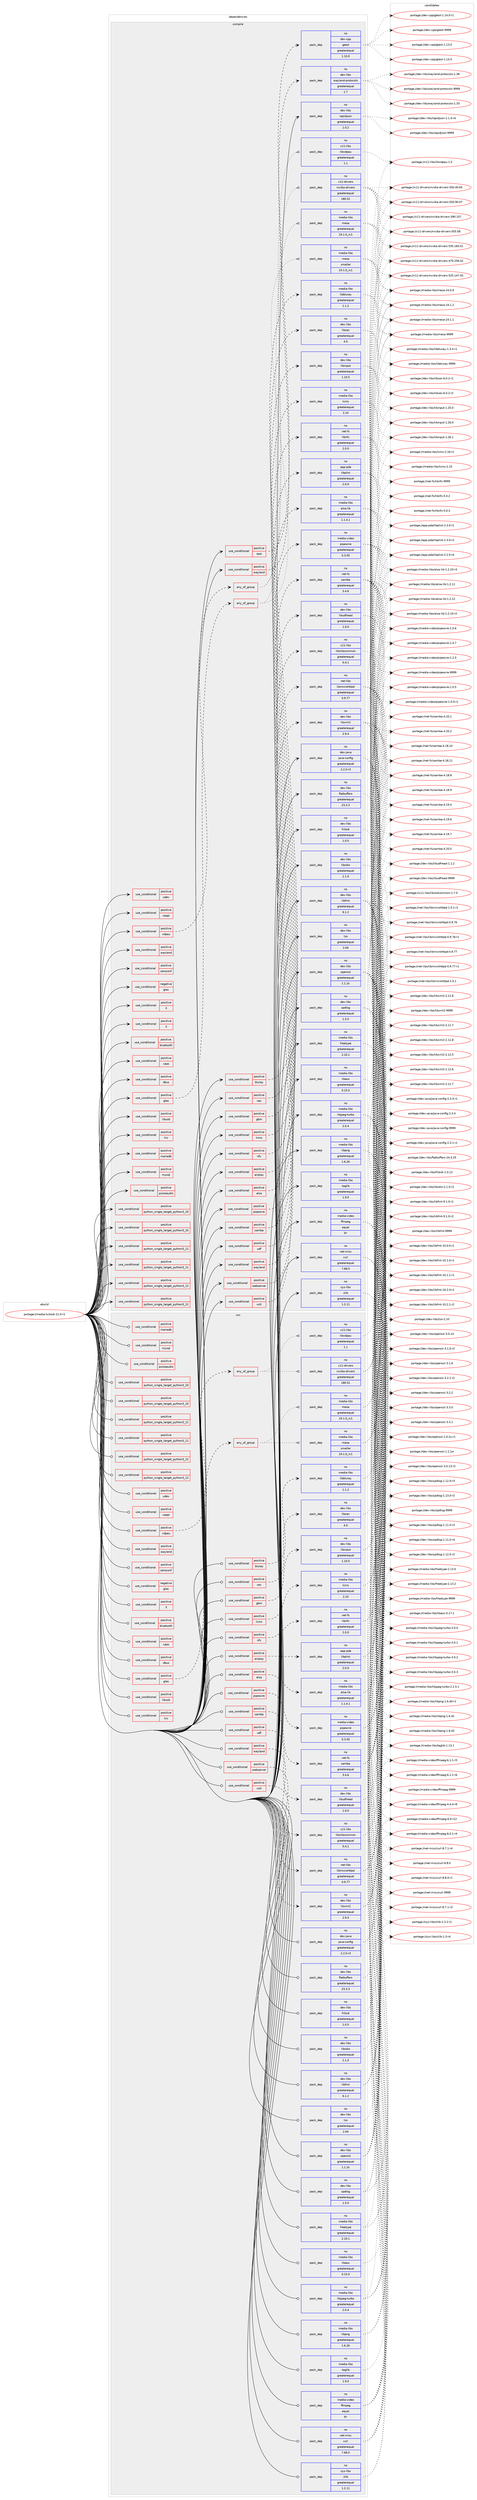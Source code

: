 digraph prolog {

# *************
# Graph options
# *************

newrank=true;
concentrate=true;
compound=true;
graph [rankdir=LR,fontname=Helvetica,fontsize=10,ranksep=1.5];#, ranksep=2.5, nodesep=0.2];
edge  [arrowhead=vee];
node  [fontname=Helvetica,fontsize=10];

# **********
# The ebuild
# **********

subgraph cluster_leftcol {
color=gray;
rank=same;
label=<<i>ebuild</i>>;
id [label="portage://media-tv/kodi-21.0-r1", color=red, width=4, href="../media-tv/kodi-21.0-r1.svg"];
}

# ****************
# The dependencies
# ****************

subgraph cluster_midcol {
color=gray;
label=<<i>dependencies</i>>;
subgraph cluster_compile {
fillcolor="#eeeeee";
style=filled;
label=<<i>compile</i>>;
subgraph cond80316 {
dependency166474 [label=<<TABLE BORDER="0" CELLBORDER="1" CELLSPACING="0" CELLPADDING="4"><TR><TD ROWSPAN="3" CELLPADDING="10">use_conditional</TD></TR><TR><TD>negative</TD></TR><TR><TD>gles</TD></TR></TABLE>>, shape=none, color=red];
# *** BEGIN UNKNOWN DEPENDENCY TYPE (TODO) ***
# dependency166474 -> package_dependency(portage://media-tv/kodi-21.0-r1,install,no,media-libs,glu,none,[,,],[],[])
# *** END UNKNOWN DEPENDENCY TYPE (TODO) ***

}
id:e -> dependency166474:w [weight=20,style="solid",arrowhead="vee"];
subgraph cond80317 {
dependency166475 [label=<<TABLE BORDER="0" CELLBORDER="1" CELLSPACING="0" CELLPADDING="4"><TR><TD ROWSPAN="3" CELLPADDING="10">use_conditional</TD></TR><TR><TD>positive</TD></TR><TR><TD>X</TD></TR></TABLE>>, shape=none, color=red];
# *** BEGIN UNKNOWN DEPENDENCY TYPE (TODO) ***
# dependency166475 -> package_dependency(portage://media-tv/kodi-21.0-r1,install,no,x11-base,xorg-proto,none,[,,],[],[])
# *** END UNKNOWN DEPENDENCY TYPE (TODO) ***

# *** BEGIN UNKNOWN DEPENDENCY TYPE (TODO) ***
# dependency166475 -> package_dependency(portage://media-tv/kodi-21.0-r1,install,no,x11-libs,libXrender,none,[,,],[],[])
# *** END UNKNOWN DEPENDENCY TYPE (TODO) ***

}
id:e -> dependency166475:w [weight=20,style="solid",arrowhead="vee"];
subgraph cond80318 {
dependency166476 [label=<<TABLE BORDER="0" CELLBORDER="1" CELLSPACING="0" CELLPADDING="4"><TR><TD ROWSPAN="3" CELLPADDING="10">use_conditional</TD></TR><TR><TD>positive</TD></TR><TR><TD>X</TD></TR></TABLE>>, shape=none, color=red];
# *** BEGIN UNKNOWN DEPENDENCY TYPE (TODO) ***
# dependency166476 -> package_dependency(portage://media-tv/kodi-21.0-r1,install,no,x11-libs,libX11,none,[,,],[],[])
# *** END UNKNOWN DEPENDENCY TYPE (TODO) ***

# *** BEGIN UNKNOWN DEPENDENCY TYPE (TODO) ***
# dependency166476 -> package_dependency(portage://media-tv/kodi-21.0-r1,install,no,x11-libs,libXext,none,[,,],[],[])
# *** END UNKNOWN DEPENDENCY TYPE (TODO) ***

# *** BEGIN UNKNOWN DEPENDENCY TYPE (TODO) ***
# dependency166476 -> package_dependency(portage://media-tv/kodi-21.0-r1,install,no,x11-libs,libXrandr,none,[,,],[],[])
# *** END UNKNOWN DEPENDENCY TYPE (TODO) ***

}
id:e -> dependency166476:w [weight=20,style="solid",arrowhead="vee"];
subgraph cond80319 {
dependency166477 [label=<<TABLE BORDER="0" CELLBORDER="1" CELLSPACING="0" CELLPADDING="4"><TR><TD ROWSPAN="3" CELLPADDING="10">use_conditional</TD></TR><TR><TD>positive</TD></TR><TR><TD>airplay</TD></TR></TABLE>>, shape=none, color=red];
subgraph pack83720 {
dependency166478 [label=<<TABLE BORDER="0" CELLBORDER="1" CELLSPACING="0" CELLPADDING="4" WIDTH="220"><TR><TD ROWSPAN="6" CELLPADDING="30">pack_dep</TD></TR><TR><TD WIDTH="110">no</TD></TR><TR><TD>app-pda</TD></TR><TR><TD>libplist</TD></TR><TR><TD>greaterequal</TD></TR><TR><TD>2.0.0</TD></TR></TABLE>>, shape=none, color=blue];
}
dependency166477:e -> dependency166478:w [weight=20,style="dashed",arrowhead="vee"];
# *** BEGIN UNKNOWN DEPENDENCY TYPE (TODO) ***
# dependency166477 -> package_dependency(portage://media-tv/kodi-21.0-r1,install,no,net-libs,shairplay,none,[,,],[],[])
# *** END UNKNOWN DEPENDENCY TYPE (TODO) ***

}
id:e -> dependency166477:w [weight=20,style="solid",arrowhead="vee"];
subgraph cond80320 {
dependency166479 [label=<<TABLE BORDER="0" CELLBORDER="1" CELLSPACING="0" CELLPADDING="4"><TR><TD ROWSPAN="3" CELLPADDING="10">use_conditional</TD></TR><TR><TD>positive</TD></TR><TR><TD>alsa</TD></TR></TABLE>>, shape=none, color=red];
subgraph pack83721 {
dependency166480 [label=<<TABLE BORDER="0" CELLBORDER="1" CELLSPACING="0" CELLPADDING="4" WIDTH="220"><TR><TD ROWSPAN="6" CELLPADDING="30">pack_dep</TD></TR><TR><TD WIDTH="110">no</TD></TR><TR><TD>media-libs</TD></TR><TR><TD>alsa-lib</TD></TR><TR><TD>greaterequal</TD></TR><TR><TD>1.1.4.1</TD></TR></TABLE>>, shape=none, color=blue];
}
dependency166479:e -> dependency166480:w [weight=20,style="dashed",arrowhead="vee"];
}
id:e -> dependency166479:w [weight=20,style="solid",arrowhead="vee"];
subgraph cond80321 {
dependency166481 [label=<<TABLE BORDER="0" CELLBORDER="1" CELLSPACING="0" CELLPADDING="4"><TR><TD ROWSPAN="3" CELLPADDING="10">use_conditional</TD></TR><TR><TD>positive</TD></TR><TR><TD>bluetooth</TD></TR></TABLE>>, shape=none, color=red];
# *** BEGIN UNKNOWN DEPENDENCY TYPE (TODO) ***
# dependency166481 -> package_dependency(portage://media-tv/kodi-21.0-r1,install,no,net-wireless,bluez,none,[,,],any_same_slot,[])
# *** END UNKNOWN DEPENDENCY TYPE (TODO) ***

}
id:e -> dependency166481:w [weight=20,style="solid",arrowhead="vee"];
subgraph cond80322 {
dependency166482 [label=<<TABLE BORDER="0" CELLBORDER="1" CELLSPACING="0" CELLPADDING="4"><TR><TD ROWSPAN="3" CELLPADDING="10">use_conditional</TD></TR><TR><TD>positive</TD></TR><TR><TD>bluray</TD></TR></TABLE>>, shape=none, color=red];
subgraph pack83722 {
dependency166483 [label=<<TABLE BORDER="0" CELLBORDER="1" CELLSPACING="0" CELLPADDING="4" WIDTH="220"><TR><TD ROWSPAN="6" CELLPADDING="30">pack_dep</TD></TR><TR><TD WIDTH="110">no</TD></TR><TR><TD>media-libs</TD></TR><TR><TD>libbluray</TD></TR><TR><TD>greaterequal</TD></TR><TR><TD>1.1.2</TD></TR></TABLE>>, shape=none, color=blue];
}
dependency166482:e -> dependency166483:w [weight=20,style="dashed",arrowhead="vee"];
}
id:e -> dependency166482:w [weight=20,style="solid",arrowhead="vee"];
subgraph cond80323 {
dependency166484 [label=<<TABLE BORDER="0" CELLBORDER="1" CELLSPACING="0" CELLPADDING="4"><TR><TD ROWSPAN="3" CELLPADDING="10">use_conditional</TD></TR><TR><TD>positive</TD></TR><TR><TD>caps</TD></TR></TABLE>>, shape=none, color=red];
# *** BEGIN UNKNOWN DEPENDENCY TYPE (TODO) ***
# dependency166484 -> package_dependency(portage://media-tv/kodi-21.0-r1,install,no,sys-libs,libcap,none,[,,],[],[])
# *** END UNKNOWN DEPENDENCY TYPE (TODO) ***

}
id:e -> dependency166484:w [weight=20,style="solid",arrowhead="vee"];
subgraph cond80324 {
dependency166485 [label=<<TABLE BORDER="0" CELLBORDER="1" CELLSPACING="0" CELLPADDING="4"><TR><TD ROWSPAN="3" CELLPADDING="10">use_conditional</TD></TR><TR><TD>positive</TD></TR><TR><TD>cec</TD></TR></TABLE>>, shape=none, color=red];
subgraph pack83723 {
dependency166486 [label=<<TABLE BORDER="0" CELLBORDER="1" CELLSPACING="0" CELLPADDING="4" WIDTH="220"><TR><TD ROWSPAN="6" CELLPADDING="30">pack_dep</TD></TR><TR><TD WIDTH="110">no</TD></TR><TR><TD>dev-libs</TD></TR><TR><TD>libcec</TD></TR><TR><TD>greaterequal</TD></TR><TR><TD>4.0</TD></TR></TABLE>>, shape=none, color=blue];
}
dependency166485:e -> dependency166486:w [weight=20,style="dashed",arrowhead="vee"];
}
id:e -> dependency166485:w [weight=20,style="solid",arrowhead="vee"];
subgraph cond80325 {
dependency166487 [label=<<TABLE BORDER="0" CELLBORDER="1" CELLSPACING="0" CELLPADDING="4"><TR><TD ROWSPAN="3" CELLPADDING="10">use_conditional</TD></TR><TR><TD>positive</TD></TR><TR><TD>dbus</TD></TR></TABLE>>, shape=none, color=red];
# *** BEGIN UNKNOWN DEPENDENCY TYPE (TODO) ***
# dependency166487 -> package_dependency(portage://media-tv/kodi-21.0-r1,install,no,sys-apps,dbus,none,[,,],[],[])
# *** END UNKNOWN DEPENDENCY TYPE (TODO) ***

}
id:e -> dependency166487:w [weight=20,style="solid",arrowhead="vee"];
subgraph cond80326 {
dependency166488 [label=<<TABLE BORDER="0" CELLBORDER="1" CELLSPACING="0" CELLPADDING="4"><TR><TD ROWSPAN="3" CELLPADDING="10">use_conditional</TD></TR><TR><TD>positive</TD></TR><TR><TD>gbm</TD></TR></TABLE>>, shape=none, color=red];
subgraph pack83724 {
dependency166489 [label=<<TABLE BORDER="0" CELLBORDER="1" CELLSPACING="0" CELLPADDING="4" WIDTH="220"><TR><TD ROWSPAN="6" CELLPADDING="30">pack_dep</TD></TR><TR><TD WIDTH="110">no</TD></TR><TR><TD>dev-libs</TD></TR><TR><TD>libinput</TD></TR><TR><TD>greaterequal</TD></TR><TR><TD>1.10.5</TD></TR></TABLE>>, shape=none, color=blue];
}
dependency166488:e -> dependency166489:w [weight=20,style="dashed",arrowhead="vee"];
# *** BEGIN UNKNOWN DEPENDENCY TYPE (TODO) ***
# dependency166488 -> package_dependency(portage://media-tv/kodi-21.0-r1,install,no,media-libs,libdisplay-info,none,[,,],[],[])
# *** END UNKNOWN DEPENDENCY TYPE (TODO) ***

# *** BEGIN UNKNOWN DEPENDENCY TYPE (TODO) ***
# dependency166488 -> package_dependency(portage://media-tv/kodi-21.0-r1,install,no,x11-libs,libxkbcommon,none,[,,],[],[])
# *** END UNKNOWN DEPENDENCY TYPE (TODO) ***

}
id:e -> dependency166488:w [weight=20,style="solid",arrowhead="vee"];
subgraph cond80327 {
dependency166490 [label=<<TABLE BORDER="0" CELLBORDER="1" CELLSPACING="0" CELLPADDING="4"><TR><TD ROWSPAN="3" CELLPADDING="10">use_conditional</TD></TR><TR><TD>positive</TD></TR><TR><TD>gles</TD></TR></TABLE>>, shape=none, color=red];
subgraph any2274 {
dependency166491 [label=<<TABLE BORDER="0" CELLBORDER="1" CELLSPACING="0" CELLPADDING="4"><TR><TD CELLPADDING="10">any_of_group</TD></TR></TABLE>>, shape=none, color=red];subgraph pack83725 {
dependency166492 [label=<<TABLE BORDER="0" CELLBORDER="1" CELLSPACING="0" CELLPADDING="4" WIDTH="220"><TR><TD ROWSPAN="6" CELLPADDING="30">pack_dep</TD></TR><TR><TD WIDTH="110">no</TD></TR><TR><TD>media-libs</TD></TR><TR><TD>mesa</TD></TR><TR><TD>greaterequal</TD></TR><TR><TD>24.1.0_rc1</TD></TR></TABLE>>, shape=none, color=blue];
}
dependency166491:e -> dependency166492:w [weight=20,style="dotted",arrowhead="oinv"];
subgraph pack83726 {
dependency166493 [label=<<TABLE BORDER="0" CELLBORDER="1" CELLSPACING="0" CELLPADDING="4" WIDTH="220"><TR><TD ROWSPAN="6" CELLPADDING="30">pack_dep</TD></TR><TR><TD WIDTH="110">no</TD></TR><TR><TD>media-libs</TD></TR><TR><TD>mesa</TD></TR><TR><TD>smaller</TD></TR><TR><TD>24.1.0_rc1</TD></TR></TABLE>>, shape=none, color=blue];
}
dependency166491:e -> dependency166493:w [weight=20,style="dotted",arrowhead="oinv"];
}
dependency166490:e -> dependency166491:w [weight=20,style="dashed",arrowhead="vee"];
}
id:e -> dependency166490:w [weight=20,style="solid",arrowhead="vee"];
subgraph cond80328 {
dependency166494 [label=<<TABLE BORDER="0" CELLBORDER="1" CELLSPACING="0" CELLPADDING="4"><TR><TD ROWSPAN="3" CELLPADDING="10">use_conditional</TD></TR><TR><TD>positive</TD></TR><TR><TD>lcms</TD></TR></TABLE>>, shape=none, color=red];
subgraph pack83727 {
dependency166495 [label=<<TABLE BORDER="0" CELLBORDER="1" CELLSPACING="0" CELLPADDING="4" WIDTH="220"><TR><TD ROWSPAN="6" CELLPADDING="30">pack_dep</TD></TR><TR><TD WIDTH="110">no</TD></TR><TR><TD>media-libs</TD></TR><TR><TD>lcms</TD></TR><TR><TD>greaterequal</TD></TR><TR><TD>2.10</TD></TR></TABLE>>, shape=none, color=blue];
}
dependency166494:e -> dependency166495:w [weight=20,style="dashed",arrowhead="vee"];
}
id:e -> dependency166494:w [weight=20,style="solid",arrowhead="vee"];
subgraph cond80329 {
dependency166496 [label=<<TABLE BORDER="0" CELLBORDER="1" CELLSPACING="0" CELLPADDING="4"><TR><TD ROWSPAN="3" CELLPADDING="10">use_conditional</TD></TR><TR><TD>positive</TD></TR><TR><TD>libusb</TD></TR></TABLE>>, shape=none, color=red];
# *** BEGIN UNKNOWN DEPENDENCY TYPE (TODO) ***
# dependency166496 -> package_dependency(portage://media-tv/kodi-21.0-r1,install,no,virtual,libusb,none,[,,],[slot(1)],[])
# *** END UNKNOWN DEPENDENCY TYPE (TODO) ***

}
id:e -> dependency166496:w [weight=20,style="solid",arrowhead="vee"];
subgraph cond80330 {
dependency166497 [label=<<TABLE BORDER="0" CELLBORDER="1" CELLSPACING="0" CELLPADDING="4"><TR><TD ROWSPAN="3" CELLPADDING="10">use_conditional</TD></TR><TR><TD>positive</TD></TR><TR><TD>lirc</TD></TR></TABLE>>, shape=none, color=red];
# *** BEGIN UNKNOWN DEPENDENCY TYPE (TODO) ***
# dependency166497 -> package_dependency(portage://media-tv/kodi-21.0-r1,install,no,app-misc,lirc,none,[,,],[],[])
# *** END UNKNOWN DEPENDENCY TYPE (TODO) ***

}
id:e -> dependency166497:w [weight=20,style="solid",arrowhead="vee"];
subgraph cond80331 {
dependency166498 [label=<<TABLE BORDER="0" CELLBORDER="1" CELLSPACING="0" CELLPADDING="4"><TR><TD ROWSPAN="3" CELLPADDING="10">use_conditional</TD></TR><TR><TD>positive</TD></TR><TR><TD>mariadb</TD></TR></TABLE>>, shape=none, color=red];
# *** BEGIN UNKNOWN DEPENDENCY TYPE (TODO) ***
# dependency166498 -> package_dependency(portage://media-tv/kodi-21.0-r1,install,no,dev-db,mariadb-connector-c,none,[,,],any_same_slot,[])
# *** END UNKNOWN DEPENDENCY TYPE (TODO) ***

}
id:e -> dependency166498:w [weight=20,style="solid",arrowhead="vee"];
subgraph cond80332 {
dependency166499 [label=<<TABLE BORDER="0" CELLBORDER="1" CELLSPACING="0" CELLPADDING="4"><TR><TD ROWSPAN="3" CELLPADDING="10">use_conditional</TD></TR><TR><TD>positive</TD></TR><TR><TD>mysql</TD></TR></TABLE>>, shape=none, color=red];
# *** BEGIN UNKNOWN DEPENDENCY TYPE (TODO) ***
# dependency166499 -> package_dependency(portage://media-tv/kodi-21.0-r1,install,no,dev-db,mysql-connector-c,none,[,,],any_same_slot,[])
# *** END UNKNOWN DEPENDENCY TYPE (TODO) ***

}
id:e -> dependency166499:w [weight=20,style="solid",arrowhead="vee"];
subgraph cond80333 {
dependency166500 [label=<<TABLE BORDER="0" CELLBORDER="1" CELLSPACING="0" CELLPADDING="4"><TR><TD ROWSPAN="3" CELLPADDING="10">use_conditional</TD></TR><TR><TD>positive</TD></TR><TR><TD>nfs</TD></TR></TABLE>>, shape=none, color=red];
subgraph pack83728 {
dependency166501 [label=<<TABLE BORDER="0" CELLBORDER="1" CELLSPACING="0" CELLPADDING="4" WIDTH="220"><TR><TD ROWSPAN="6" CELLPADDING="30">pack_dep</TD></TR><TR><TD WIDTH="110">no</TD></TR><TR><TD>net-fs</TD></TR><TR><TD>libnfs</TD></TR><TR><TD>greaterequal</TD></TR><TR><TD>2.0.0</TD></TR></TABLE>>, shape=none, color=blue];
}
dependency166500:e -> dependency166501:w [weight=20,style="dashed",arrowhead="vee"];
}
id:e -> dependency166500:w [weight=20,style="solid",arrowhead="vee"];
subgraph cond80334 {
dependency166502 [label=<<TABLE BORDER="0" CELLBORDER="1" CELLSPACING="0" CELLPADDING="4"><TR><TD ROWSPAN="3" CELLPADDING="10">use_conditional</TD></TR><TR><TD>positive</TD></TR><TR><TD>pipewire</TD></TR></TABLE>>, shape=none, color=red];
subgraph pack83729 {
dependency166503 [label=<<TABLE BORDER="0" CELLBORDER="1" CELLSPACING="0" CELLPADDING="4" WIDTH="220"><TR><TD ROWSPAN="6" CELLPADDING="30">pack_dep</TD></TR><TR><TD WIDTH="110">no</TD></TR><TR><TD>media-video</TD></TR><TR><TD>pipewire</TD></TR><TR><TD>greaterequal</TD></TR><TR><TD>0.3.50</TD></TR></TABLE>>, shape=none, color=blue];
}
dependency166502:e -> dependency166503:w [weight=20,style="dashed",arrowhead="vee"];
}
id:e -> dependency166502:w [weight=20,style="solid",arrowhead="vee"];
subgraph cond80335 {
dependency166504 [label=<<TABLE BORDER="0" CELLBORDER="1" CELLSPACING="0" CELLPADDING="4"><TR><TD ROWSPAN="3" CELLPADDING="10">use_conditional</TD></TR><TR><TD>positive</TD></TR><TR><TD>pulseaudio</TD></TR></TABLE>>, shape=none, color=red];
# *** BEGIN UNKNOWN DEPENDENCY TYPE (TODO) ***
# dependency166504 -> package_dependency(portage://media-tv/kodi-21.0-r1,install,no,media-libs,libpulse,none,[,,],[],[])
# *** END UNKNOWN DEPENDENCY TYPE (TODO) ***

}
id:e -> dependency166504:w [weight=20,style="solid",arrowhead="vee"];
subgraph cond80336 {
dependency166505 [label=<<TABLE BORDER="0" CELLBORDER="1" CELLSPACING="0" CELLPADDING="4"><TR><TD ROWSPAN="3" CELLPADDING="10">use_conditional</TD></TR><TR><TD>positive</TD></TR><TR><TD>python_single_target_python3_10</TD></TR></TABLE>>, shape=none, color=red];
# *** BEGIN UNKNOWN DEPENDENCY TYPE (TODO) ***
# dependency166505 -> package_dependency(portage://media-tv/kodi-21.0-r1,install,no,dev-lang,python,none,[,,],[slot(3.10)],[use(enable(sqlite),none),use(enable(ssl),none)])
# *** END UNKNOWN DEPENDENCY TYPE (TODO) ***

}
id:e -> dependency166505:w [weight=20,style="solid",arrowhead="vee"];
subgraph cond80337 {
dependency166506 [label=<<TABLE BORDER="0" CELLBORDER="1" CELLSPACING="0" CELLPADDING="4"><TR><TD ROWSPAN="3" CELLPADDING="10">use_conditional</TD></TR><TR><TD>positive</TD></TR><TR><TD>python_single_target_python3_10</TD></TR></TABLE>>, shape=none, color=red];
# *** BEGIN UNKNOWN DEPENDENCY TYPE (TODO) ***
# dependency166506 -> package_dependency(portage://media-tv/kodi-21.0-r1,install,no,dev-python,pillow,none,[,,],[],[use(enable(python_targets_python3_10),negative)])
# *** END UNKNOWN DEPENDENCY TYPE (TODO) ***

# *** BEGIN UNKNOWN DEPENDENCY TYPE (TODO) ***
# dependency166506 -> package_dependency(portage://media-tv/kodi-21.0-r1,install,no,dev-python,pycryptodome,none,[,,],[],[use(enable(python_targets_python3_10),negative)])
# *** END UNKNOWN DEPENDENCY TYPE (TODO) ***

}
id:e -> dependency166506:w [weight=20,style="solid",arrowhead="vee"];
subgraph cond80338 {
dependency166507 [label=<<TABLE BORDER="0" CELLBORDER="1" CELLSPACING="0" CELLPADDING="4"><TR><TD ROWSPAN="3" CELLPADDING="10">use_conditional</TD></TR><TR><TD>positive</TD></TR><TR><TD>python_single_target_python3_11</TD></TR></TABLE>>, shape=none, color=red];
# *** BEGIN UNKNOWN DEPENDENCY TYPE (TODO) ***
# dependency166507 -> package_dependency(portage://media-tv/kodi-21.0-r1,install,no,dev-lang,python,none,[,,],[slot(3.11)],[use(enable(sqlite),none),use(enable(ssl),none)])
# *** END UNKNOWN DEPENDENCY TYPE (TODO) ***

}
id:e -> dependency166507:w [weight=20,style="solid",arrowhead="vee"];
subgraph cond80339 {
dependency166508 [label=<<TABLE BORDER="0" CELLBORDER="1" CELLSPACING="0" CELLPADDING="4"><TR><TD ROWSPAN="3" CELLPADDING="10">use_conditional</TD></TR><TR><TD>positive</TD></TR><TR><TD>python_single_target_python3_11</TD></TR></TABLE>>, shape=none, color=red];
# *** BEGIN UNKNOWN DEPENDENCY TYPE (TODO) ***
# dependency166508 -> package_dependency(portage://media-tv/kodi-21.0-r1,install,no,dev-python,pillow,none,[,,],[],[use(enable(python_targets_python3_11),negative)])
# *** END UNKNOWN DEPENDENCY TYPE (TODO) ***

# *** BEGIN UNKNOWN DEPENDENCY TYPE (TODO) ***
# dependency166508 -> package_dependency(portage://media-tv/kodi-21.0-r1,install,no,dev-python,pycryptodome,none,[,,],[],[use(enable(python_targets_python3_11),negative)])
# *** END UNKNOWN DEPENDENCY TYPE (TODO) ***

}
id:e -> dependency166508:w [weight=20,style="solid",arrowhead="vee"];
subgraph cond80340 {
dependency166509 [label=<<TABLE BORDER="0" CELLBORDER="1" CELLSPACING="0" CELLPADDING="4"><TR><TD ROWSPAN="3" CELLPADDING="10">use_conditional</TD></TR><TR><TD>positive</TD></TR><TR><TD>python_single_target_python3_12</TD></TR></TABLE>>, shape=none, color=red];
# *** BEGIN UNKNOWN DEPENDENCY TYPE (TODO) ***
# dependency166509 -> package_dependency(portage://media-tv/kodi-21.0-r1,install,no,dev-lang,python,none,[,,],[slot(3.12)],[use(enable(sqlite),none),use(enable(ssl),none)])
# *** END UNKNOWN DEPENDENCY TYPE (TODO) ***

}
id:e -> dependency166509:w [weight=20,style="solid",arrowhead="vee"];
subgraph cond80341 {
dependency166510 [label=<<TABLE BORDER="0" CELLBORDER="1" CELLSPACING="0" CELLPADDING="4"><TR><TD ROWSPAN="3" CELLPADDING="10">use_conditional</TD></TR><TR><TD>positive</TD></TR><TR><TD>python_single_target_python3_12</TD></TR></TABLE>>, shape=none, color=red];
# *** BEGIN UNKNOWN DEPENDENCY TYPE (TODO) ***
# dependency166510 -> package_dependency(portage://media-tv/kodi-21.0-r1,install,no,dev-python,pillow,none,[,,],[],[use(enable(python_targets_python3_12),negative)])
# *** END UNKNOWN DEPENDENCY TYPE (TODO) ***

# *** BEGIN UNKNOWN DEPENDENCY TYPE (TODO) ***
# dependency166510 -> package_dependency(portage://media-tv/kodi-21.0-r1,install,no,dev-python,pycryptodome,none,[,,],[],[use(enable(python_targets_python3_12),negative)])
# *** END UNKNOWN DEPENDENCY TYPE (TODO) ***

}
id:e -> dependency166510:w [weight=20,style="solid",arrowhead="vee"];
subgraph cond80342 {
dependency166511 [label=<<TABLE BORDER="0" CELLBORDER="1" CELLSPACING="0" CELLPADDING="4"><TR><TD ROWSPAN="3" CELLPADDING="10">use_conditional</TD></TR><TR><TD>positive</TD></TR><TR><TD>samba</TD></TR></TABLE>>, shape=none, color=red];
subgraph pack83730 {
dependency166512 [label=<<TABLE BORDER="0" CELLBORDER="1" CELLSPACING="0" CELLPADDING="4" WIDTH="220"><TR><TD ROWSPAN="6" CELLPADDING="30">pack_dep</TD></TR><TR><TD WIDTH="110">no</TD></TR><TR><TD>net-fs</TD></TR><TR><TD>samba</TD></TR><TR><TD>greaterequal</TD></TR><TR><TD>3.4.6</TD></TR></TABLE>>, shape=none, color=blue];
}
dependency166511:e -> dependency166512:w [weight=20,style="dashed",arrowhead="vee"];
}
id:e -> dependency166511:w [weight=20,style="solid",arrowhead="vee"];
subgraph cond80343 {
dependency166513 [label=<<TABLE BORDER="0" CELLBORDER="1" CELLSPACING="0" CELLPADDING="4"><TR><TD ROWSPAN="3" CELLPADDING="10">use_conditional</TD></TR><TR><TD>positive</TD></TR><TR><TD>test</TD></TR></TABLE>>, shape=none, color=red];
subgraph pack83731 {
dependency166514 [label=<<TABLE BORDER="0" CELLBORDER="1" CELLSPACING="0" CELLPADDING="4" WIDTH="220"><TR><TD ROWSPAN="6" CELLPADDING="30">pack_dep</TD></TR><TR><TD WIDTH="110">no</TD></TR><TR><TD>dev-cpp</TD></TR><TR><TD>gtest</TD></TR><TR><TD>greaterequal</TD></TR><TR><TD>1.10.0</TD></TR></TABLE>>, shape=none, color=blue];
}
dependency166513:e -> dependency166514:w [weight=20,style="dashed",arrowhead="vee"];
}
id:e -> dependency166513:w [weight=20,style="solid",arrowhead="vee"];
subgraph cond80344 {
dependency166515 [label=<<TABLE BORDER="0" CELLBORDER="1" CELLSPACING="0" CELLPADDING="4"><TR><TD ROWSPAN="3" CELLPADDING="10">use_conditional</TD></TR><TR><TD>positive</TD></TR><TR><TD>udev</TD></TR></TABLE>>, shape=none, color=red];
# *** BEGIN UNKNOWN DEPENDENCY TYPE (TODO) ***
# dependency166515 -> package_dependency(portage://media-tv/kodi-21.0-r1,install,no,virtual,libudev,none,[,,],any_same_slot,[])
# *** END UNKNOWN DEPENDENCY TYPE (TODO) ***

}
id:e -> dependency166515:w [weight=20,style="solid",arrowhead="vee"];
subgraph cond80345 {
dependency166516 [label=<<TABLE BORDER="0" CELLBORDER="1" CELLSPACING="0" CELLPADDING="4"><TR><TD ROWSPAN="3" CELLPADDING="10">use_conditional</TD></TR><TR><TD>positive</TD></TR><TR><TD>udf</TD></TR></TABLE>>, shape=none, color=red];
subgraph pack83732 {
dependency166517 [label=<<TABLE BORDER="0" CELLBORDER="1" CELLSPACING="0" CELLPADDING="4" WIDTH="220"><TR><TD ROWSPAN="6" CELLPADDING="30">pack_dep</TD></TR><TR><TD WIDTH="110">no</TD></TR><TR><TD>dev-libs</TD></TR><TR><TD>libudfread</TD></TR><TR><TD>greaterequal</TD></TR><TR><TD>1.0.0</TD></TR></TABLE>>, shape=none, color=blue];
}
dependency166516:e -> dependency166517:w [weight=20,style="dashed",arrowhead="vee"];
}
id:e -> dependency166516:w [weight=20,style="solid",arrowhead="vee"];
subgraph cond80346 {
dependency166518 [label=<<TABLE BORDER="0" CELLBORDER="1" CELLSPACING="0" CELLPADDING="4"><TR><TD ROWSPAN="3" CELLPADDING="10">use_conditional</TD></TR><TR><TD>positive</TD></TR><TR><TD>vaapi</TD></TR></TABLE>>, shape=none, color=red];
# *** BEGIN UNKNOWN DEPENDENCY TYPE (TODO) ***
# dependency166518 -> package_dependency(portage://media-tv/kodi-21.0-r1,install,no,media-libs,libva,none,[,,],any_same_slot,[use(optenable(wayland),none),use(optenable(X),none)])
# *** END UNKNOWN DEPENDENCY TYPE (TODO) ***

}
id:e -> dependency166518:w [weight=20,style="solid",arrowhead="vee"];
subgraph cond80347 {
dependency166519 [label=<<TABLE BORDER="0" CELLBORDER="1" CELLSPACING="0" CELLPADDING="4"><TR><TD ROWSPAN="3" CELLPADDING="10">use_conditional</TD></TR><TR><TD>positive</TD></TR><TR><TD>vdpau</TD></TR></TABLE>>, shape=none, color=red];
subgraph any2275 {
dependency166520 [label=<<TABLE BORDER="0" CELLBORDER="1" CELLSPACING="0" CELLPADDING="4"><TR><TD CELLPADDING="10">any_of_group</TD></TR></TABLE>>, shape=none, color=red];subgraph pack83733 {
dependency166521 [label=<<TABLE BORDER="0" CELLBORDER="1" CELLSPACING="0" CELLPADDING="4" WIDTH="220"><TR><TD ROWSPAN="6" CELLPADDING="30">pack_dep</TD></TR><TR><TD WIDTH="110">no</TD></TR><TR><TD>x11-libs</TD></TR><TR><TD>libvdpau</TD></TR><TR><TD>greaterequal</TD></TR><TR><TD>1.1</TD></TR></TABLE>>, shape=none, color=blue];
}
dependency166520:e -> dependency166521:w [weight=20,style="dotted",arrowhead="oinv"];
subgraph pack83734 {
dependency166522 [label=<<TABLE BORDER="0" CELLBORDER="1" CELLSPACING="0" CELLPADDING="4" WIDTH="220"><TR><TD ROWSPAN="6" CELLPADDING="30">pack_dep</TD></TR><TR><TD WIDTH="110">no</TD></TR><TR><TD>x11-drivers</TD></TR><TR><TD>nvidia-drivers</TD></TR><TR><TD>greaterequal</TD></TR><TR><TD>180.51</TD></TR></TABLE>>, shape=none, color=blue];
}
dependency166520:e -> dependency166522:w [weight=20,style="dotted",arrowhead="oinv"];
}
dependency166519:e -> dependency166520:w [weight=20,style="dashed",arrowhead="vee"];
}
id:e -> dependency166519:w [weight=20,style="solid",arrowhead="vee"];
subgraph cond80348 {
dependency166523 [label=<<TABLE BORDER="0" CELLBORDER="1" CELLSPACING="0" CELLPADDING="4"><TR><TD ROWSPAN="3" CELLPADDING="10">use_conditional</TD></TR><TR><TD>positive</TD></TR><TR><TD>wayland</TD></TR></TABLE>>, shape=none, color=red];
# *** BEGIN UNKNOWN DEPENDENCY TYPE (TODO) ***
# dependency166523 -> package_dependency(portage://media-tv/kodi-21.0-r1,install,no,dev-cpp,waylandpp,none,[,,],any_same_slot,[])
# *** END UNKNOWN DEPENDENCY TYPE (TODO) ***

}
id:e -> dependency166523:w [weight=20,style="solid",arrowhead="vee"];
subgraph cond80349 {
dependency166524 [label=<<TABLE BORDER="0" CELLBORDER="1" CELLSPACING="0" CELLPADDING="4"><TR><TD ROWSPAN="3" CELLPADDING="10">use_conditional</TD></TR><TR><TD>positive</TD></TR><TR><TD>wayland</TD></TR></TABLE>>, shape=none, color=red];
subgraph pack83735 {
dependency166525 [label=<<TABLE BORDER="0" CELLBORDER="1" CELLSPACING="0" CELLPADDING="4" WIDTH="220"><TR><TD ROWSPAN="6" CELLPADDING="30">pack_dep</TD></TR><TR><TD WIDTH="110">no</TD></TR><TR><TD>dev-libs</TD></TR><TR><TD>wayland-protocols</TD></TR><TR><TD>greaterequal</TD></TR><TR><TD>1.7</TD></TR></TABLE>>, shape=none, color=blue];
}
dependency166524:e -> dependency166525:w [weight=20,style="dashed",arrowhead="vee"];
}
id:e -> dependency166524:w [weight=20,style="solid",arrowhead="vee"];
subgraph cond80350 {
dependency166526 [label=<<TABLE BORDER="0" CELLBORDER="1" CELLSPACING="0" CELLPADDING="4"><TR><TD ROWSPAN="3" CELLPADDING="10">use_conditional</TD></TR><TR><TD>positive</TD></TR><TR><TD>wayland</TD></TR></TABLE>>, shape=none, color=red];
subgraph pack83736 {
dependency166527 [label=<<TABLE BORDER="0" CELLBORDER="1" CELLSPACING="0" CELLPADDING="4" WIDTH="220"><TR><TD ROWSPAN="6" CELLPADDING="30">pack_dep</TD></TR><TR><TD WIDTH="110">no</TD></TR><TR><TD>x11-libs</TD></TR><TR><TD>libxkbcommon</TD></TR><TR><TD>greaterequal</TD></TR><TR><TD>0.4.1</TD></TR></TABLE>>, shape=none, color=blue];
}
dependency166526:e -> dependency166527:w [weight=20,style="dashed",arrowhead="vee"];
}
id:e -> dependency166526:w [weight=20,style="solid",arrowhead="vee"];
subgraph cond80351 {
dependency166528 [label=<<TABLE BORDER="0" CELLBORDER="1" CELLSPACING="0" CELLPADDING="4"><TR><TD ROWSPAN="3" CELLPADDING="10">use_conditional</TD></TR><TR><TD>positive</TD></TR><TR><TD>webserver</TD></TR></TABLE>>, shape=none, color=red];
subgraph pack83737 {
dependency166529 [label=<<TABLE BORDER="0" CELLBORDER="1" CELLSPACING="0" CELLPADDING="4" WIDTH="220"><TR><TD ROWSPAN="6" CELLPADDING="30">pack_dep</TD></TR><TR><TD WIDTH="110">no</TD></TR><TR><TD>net-libs</TD></TR><TR><TD>libmicrohttpd</TD></TR><TR><TD>greaterequal</TD></TR><TR><TD>0.9.77</TD></TR></TABLE>>, shape=none, color=blue];
}
dependency166528:e -> dependency166529:w [weight=20,style="dashed",arrowhead="vee"];
}
id:e -> dependency166528:w [weight=20,style="solid",arrowhead="vee"];
subgraph cond80352 {
dependency166530 [label=<<TABLE BORDER="0" CELLBORDER="1" CELLSPACING="0" CELLPADDING="4"><TR><TD ROWSPAN="3" CELLPADDING="10">use_conditional</TD></TR><TR><TD>positive</TD></TR><TR><TD>xslt</TD></TR></TABLE>>, shape=none, color=red];
# *** BEGIN UNKNOWN DEPENDENCY TYPE (TODO) ***
# dependency166530 -> package_dependency(portage://media-tv/kodi-21.0-r1,install,no,dev-libs,libxslt,none,[,,],[],[])
# *** END UNKNOWN DEPENDENCY TYPE (TODO) ***

subgraph pack83738 {
dependency166531 [label=<<TABLE BORDER="0" CELLBORDER="1" CELLSPACING="0" CELLPADDING="4" WIDTH="220"><TR><TD ROWSPAN="6" CELLPADDING="30">pack_dep</TD></TR><TR><TD WIDTH="110">no</TD></TR><TR><TD>dev-libs</TD></TR><TR><TD>libxml2</TD></TR><TR><TD>greaterequal</TD></TR><TR><TD>2.9.4</TD></TR></TABLE>>, shape=none, color=blue];
}
dependency166530:e -> dependency166531:w [weight=20,style="dashed",arrowhead="vee"];
}
id:e -> dependency166530:w [weight=20,style="solid",arrowhead="vee"];
subgraph cond80353 {
dependency166532 [label=<<TABLE BORDER="0" CELLBORDER="1" CELLSPACING="0" CELLPADDING="4"><TR><TD ROWSPAN="3" CELLPADDING="10">use_conditional</TD></TR><TR><TD>positive</TD></TR><TR><TD>zeroconf</TD></TR></TABLE>>, shape=none, color=red];
# *** BEGIN UNKNOWN DEPENDENCY TYPE (TODO) ***
# dependency166532 -> package_dependency(portage://media-tv/kodi-21.0-r1,install,no,net-dns,avahi,none,[,,],[],[use(enable(dbus),none)])
# *** END UNKNOWN DEPENDENCY TYPE (TODO) ***

}
id:e -> dependency166532:w [weight=20,style="solid",arrowhead="vee"];
# *** BEGIN UNKNOWN DEPENDENCY TYPE (TODO) ***
# id -> package_dependency(portage://media-tv/kodi-21.0-r1,install,no,dev-db,sqlite,none,[,,],[slot(3)],[])
# *** END UNKNOWN DEPENDENCY TYPE (TODO) ***

subgraph pack83739 {
dependency166533 [label=<<TABLE BORDER="0" CELLBORDER="1" CELLSPACING="0" CELLPADDING="4" WIDTH="220"><TR><TD ROWSPAN="6" CELLPADDING="30">pack_dep</TD></TR><TR><TD WIDTH="110">no</TD></TR><TR><TD>dev-java</TD></TR><TR><TD>java-config</TD></TR><TR><TD>greaterequal</TD></TR><TR><TD>2.2.0-r3</TD></TR></TABLE>>, shape=none, color=blue];
}
id:e -> dependency166533:w [weight=20,style="solid",arrowhead="vee"];
# *** BEGIN UNKNOWN DEPENDENCY TYPE (TODO) ***
# id -> package_dependency(portage://media-tv/kodi-21.0-r1,install,no,dev-libs,crossguid,none,[,,],[],[])
# *** END UNKNOWN DEPENDENCY TYPE (TODO) ***

subgraph pack83740 {
dependency166534 [label=<<TABLE BORDER="0" CELLBORDER="1" CELLSPACING="0" CELLPADDING="4" WIDTH="220"><TR><TD ROWSPAN="6" CELLPADDING="30">pack_dep</TD></TR><TR><TD WIDTH="110">no</TD></TR><TR><TD>dev-libs</TD></TR><TR><TD>flatbuffers</TD></TR><TR><TD>greaterequal</TD></TR><TR><TD>23.3.3</TD></TR></TABLE>>, shape=none, color=blue];
}
id:e -> dependency166534:w [weight=20,style="solid",arrowhead="vee"];
subgraph pack83741 {
dependency166535 [label=<<TABLE BORDER="0" CELLBORDER="1" CELLSPACING="0" CELLPADDING="4" WIDTH="220"><TR><TD ROWSPAN="6" CELLPADDING="30">pack_dep</TD></TR><TR><TD WIDTH="110">no</TD></TR><TR><TD>dev-libs</TD></TR><TR><TD>fribidi</TD></TR><TR><TD>greaterequal</TD></TR><TR><TD>1.0.5</TD></TR></TABLE>>, shape=none, color=blue];
}
id:e -> dependency166535:w [weight=20,style="solid",arrowhead="vee"];
subgraph pack83742 {
dependency166536 [label=<<TABLE BORDER="0" CELLBORDER="1" CELLSPACING="0" CELLPADDING="4" WIDTH="220"><TR><TD ROWSPAN="6" CELLPADDING="30">pack_dep</TD></TR><TR><TD WIDTH="110">no</TD></TR><TR><TD>dev-libs</TD></TR><TR><TD>libcdio</TD></TR><TR><TD>greaterequal</TD></TR><TR><TD>2.1.0</TD></TR></TABLE>>, shape=none, color=blue];
}
id:e -> dependency166536:w [weight=20,style="solid",arrowhead="vee"];
subgraph pack83743 {
dependency166537 [label=<<TABLE BORDER="0" CELLBORDER="1" CELLSPACING="0" CELLPADDING="4" WIDTH="220"><TR><TD ROWSPAN="6" CELLPADDING="30">pack_dep</TD></TR><TR><TD WIDTH="110">no</TD></TR><TR><TD>dev-libs</TD></TR><TR><TD>libfmt</TD></TR><TR><TD>greaterequal</TD></TR><TR><TD>6.1.2</TD></TR></TABLE>>, shape=none, color=blue];
}
id:e -> dependency166537:w [weight=20,style="solid",arrowhead="vee"];
# *** BEGIN UNKNOWN DEPENDENCY TYPE (TODO) ***
# id -> package_dependency(portage://media-tv/kodi-21.0-r1,install,no,dev-libs,libfstrcmp,none,[,,],[],[])
# *** END UNKNOWN DEPENDENCY TYPE (TODO) ***

# *** BEGIN UNKNOWN DEPENDENCY TYPE (TODO) ***
# id -> package_dependency(portage://media-tv/kodi-21.0-r1,install,no,dev-libs,libpcre,none,[,,],[],[use(enable(cxx),none)])
# *** END UNKNOWN DEPENDENCY TYPE (TODO) ***

subgraph pack83744 {
dependency166538 [label=<<TABLE BORDER="0" CELLBORDER="1" CELLSPACING="0" CELLPADDING="4" WIDTH="220"><TR><TD ROWSPAN="6" CELLPADDING="30">pack_dep</TD></TR><TR><TD WIDTH="110">no</TD></TR><TR><TD>dev-libs</TD></TR><TR><TD>lzo</TD></TR><TR><TD>greaterequal</TD></TR><TR><TD>2.04</TD></TR></TABLE>>, shape=none, color=blue];
}
id:e -> dependency166538:w [weight=20,style="solid",arrowhead="vee"];
subgraph pack83745 {
dependency166539 [label=<<TABLE BORDER="0" CELLBORDER="1" CELLSPACING="0" CELLPADDING="4" WIDTH="220"><TR><TD ROWSPAN="6" CELLPADDING="30">pack_dep</TD></TR><TR><TD WIDTH="110">no</TD></TR><TR><TD>dev-libs</TD></TR><TR><TD>openssl</TD></TR><TR><TD>greaterequal</TD></TR><TR><TD>1.1.1k</TD></TR></TABLE>>, shape=none, color=blue];
}
id:e -> dependency166539:w [weight=20,style="solid",arrowhead="vee"];
subgraph pack83746 {
dependency166540 [label=<<TABLE BORDER="0" CELLBORDER="1" CELLSPACING="0" CELLPADDING="4" WIDTH="220"><TR><TD ROWSPAN="6" CELLPADDING="30">pack_dep</TD></TR><TR><TD WIDTH="110">no</TD></TR><TR><TD>dev-libs</TD></TR><TR><TD>rapidjson</TD></TR><TR><TD>greaterequal</TD></TR><TR><TD>1.0.2</TD></TR></TABLE>>, shape=none, color=blue];
}
id:e -> dependency166540:w [weight=20,style="solid",arrowhead="vee"];
subgraph pack83747 {
dependency166541 [label=<<TABLE BORDER="0" CELLBORDER="1" CELLSPACING="0" CELLPADDING="4" WIDTH="220"><TR><TD ROWSPAN="6" CELLPADDING="30">pack_dep</TD></TR><TR><TD WIDTH="110">no</TD></TR><TR><TD>dev-libs</TD></TR><TR><TD>spdlog</TD></TR><TR><TD>greaterequal</TD></TR><TR><TD>1.5.0</TD></TR></TABLE>>, shape=none, color=blue];
}
id:e -> dependency166541:w [weight=20,style="solid",arrowhead="vee"];
# *** BEGIN UNKNOWN DEPENDENCY TYPE (TODO) ***
# id -> package_dependency(portage://media-tv/kodi-21.0-r1,install,no,dev-libs,tinyxml,none,[,,],[],[use(enable(stl),none)])
# *** END UNKNOWN DEPENDENCY TYPE (TODO) ***

# *** BEGIN UNKNOWN DEPENDENCY TYPE (TODO) ***
# id -> package_dependency(portage://media-tv/kodi-21.0-r1,install,no,dev-libs,tinyxml2,none,[,,],any_same_slot,[])
# *** END UNKNOWN DEPENDENCY TYPE (TODO) ***

# *** BEGIN UNKNOWN DEPENDENCY TYPE (TODO) ***
# id -> package_dependency(portage://media-tv/kodi-21.0-r1,install,no,media-fonts,roboto,none,[,,],[],[])
# *** END UNKNOWN DEPENDENCY TYPE (TODO) ***

subgraph pack83748 {
dependency166542 [label=<<TABLE BORDER="0" CELLBORDER="1" CELLSPACING="0" CELLPADDING="4" WIDTH="220"><TR><TD ROWSPAN="6" CELLPADDING="30">pack_dep</TD></TR><TR><TD WIDTH="110">no</TD></TR><TR><TD>media-libs</TD></TR><TR><TD>freetype</TD></TR><TR><TD>greaterequal</TD></TR><TR><TD>2.10.1</TD></TR></TABLE>>, shape=none, color=blue];
}
id:e -> dependency166542:w [weight=20,style="solid",arrowhead="vee"];
# *** BEGIN UNKNOWN DEPENDENCY TYPE (TODO) ***
# id -> package_dependency(portage://media-tv/kodi-21.0-r1,install,no,media-libs,giflib,none,[,,],any_same_slot,[])
# *** END UNKNOWN DEPENDENCY TYPE (TODO) ***

# *** BEGIN UNKNOWN DEPENDENCY TYPE (TODO) ***
# id -> package_dependency(portage://media-tv/kodi-21.0-r1,install,no,media-libs,harfbuzz,none,[,,],any_same_slot,[])
# *** END UNKNOWN DEPENDENCY TYPE (TODO) ***

subgraph pack83749 {
dependency166543 [label=<<TABLE BORDER="0" CELLBORDER="1" CELLSPACING="0" CELLPADDING="4" WIDTH="220"><TR><TD ROWSPAN="6" CELLPADDING="30">pack_dep</TD></TR><TR><TD WIDTH="110">no</TD></TR><TR><TD>media-libs</TD></TR><TR><TD>libass</TD></TR><TR><TD>greaterequal</TD></TR><TR><TD>0.15.0</TD></TR></TABLE>>, shape=none, color=blue];
}
id:e -> dependency166543:w [weight=20,style="solid",arrowhead="vee"];
# *** BEGIN UNKNOWN DEPENDENCY TYPE (TODO) ***
# id -> package_dependency(portage://media-tv/kodi-21.0-r1,install,no,media-libs,libglvnd,none,[,,],[],[use(optenable(X),none)])
# *** END UNKNOWN DEPENDENCY TYPE (TODO) ***

subgraph pack83750 {
dependency166544 [label=<<TABLE BORDER="0" CELLBORDER="1" CELLSPACING="0" CELLPADDING="4" WIDTH="220"><TR><TD ROWSPAN="6" CELLPADDING="30">pack_dep</TD></TR><TR><TD WIDTH="110">no</TD></TR><TR><TD>media-libs</TD></TR><TR><TD>libjpeg-turbo</TD></TR><TR><TD>greaterequal</TD></TR><TR><TD>2.0.4</TD></TR></TABLE>>, shape=none, color=blue];
}
id:e -> dependency166544:w [weight=20,style="solid",arrowhead="vee"];
subgraph pack83751 {
dependency166545 [label=<<TABLE BORDER="0" CELLBORDER="1" CELLSPACING="0" CELLPADDING="4" WIDTH="220"><TR><TD ROWSPAN="6" CELLPADDING="30">pack_dep</TD></TR><TR><TD WIDTH="110">no</TD></TR><TR><TD>media-libs</TD></TR><TR><TD>libpng</TD></TR><TR><TD>greaterequal</TD></TR><TR><TD>1.6.26</TD></TR></TABLE>>, shape=none, color=blue];
}
id:e -> dependency166545:w [weight=20,style="solid",arrowhead="vee"];
# *** BEGIN UNKNOWN DEPENDENCY TYPE (TODO) ***
# id -> package_dependency(portage://media-tv/kodi-21.0-r1,install,no,media-libs,mesa,none,[,,],[],[use(enable(egl),positive),use(optenable(gbm),positive),use(optenable(wayland),none),use(optenable(X),none)])
# *** END UNKNOWN DEPENDENCY TYPE (TODO) ***

subgraph pack83752 {
dependency166546 [label=<<TABLE BORDER="0" CELLBORDER="1" CELLSPACING="0" CELLPADDING="4" WIDTH="220"><TR><TD ROWSPAN="6" CELLPADDING="30">pack_dep</TD></TR><TR><TD WIDTH="110">no</TD></TR><TR><TD>media-libs</TD></TR><TR><TD>taglib</TD></TR><TR><TD>greaterequal</TD></TR><TR><TD>1.9.0</TD></TR></TABLE>>, shape=none, color=blue];
}
id:e -> dependency166546:w [weight=20,style="solid",arrowhead="vee"];
subgraph pack83753 {
dependency166547 [label=<<TABLE BORDER="0" CELLBORDER="1" CELLSPACING="0" CELLPADDING="4" WIDTH="220"><TR><TD ROWSPAN="6" CELLPADDING="30">pack_dep</TD></TR><TR><TD WIDTH="110">no</TD></TR><TR><TD>media-video</TD></TR><TR><TD>ffmpeg</TD></TR><TR><TD>equal</TD></TR><TR><TD>6*</TD></TR></TABLE>>, shape=none, color=blue];
}
id:e -> dependency166547:w [weight=20,style="solid",arrowhead="vee"];
subgraph pack83754 {
dependency166548 [label=<<TABLE BORDER="0" CELLBORDER="1" CELLSPACING="0" CELLPADDING="4" WIDTH="220"><TR><TD ROWSPAN="6" CELLPADDING="30">pack_dep</TD></TR><TR><TD WIDTH="110">no</TD></TR><TR><TD>net-misc</TD></TR><TR><TD>curl</TD></TR><TR><TD>greaterequal</TD></TR><TR><TD>7.68.0</TD></TR></TABLE>>, shape=none, color=blue];
}
id:e -> dependency166548:w [weight=20,style="solid",arrowhead="vee"];
# *** BEGIN UNKNOWN DEPENDENCY TYPE (TODO) ***
# id -> package_dependency(portage://media-tv/kodi-21.0-r1,install,no,sci-libs,kissfft,none,[,,],[],[])
# *** END UNKNOWN DEPENDENCY TYPE (TODO) ***

subgraph pack83755 {
dependency166549 [label=<<TABLE BORDER="0" CELLBORDER="1" CELLSPACING="0" CELLPADDING="4" WIDTH="220"><TR><TD ROWSPAN="6" CELLPADDING="30">pack_dep</TD></TR><TR><TD WIDTH="110">no</TD></TR><TR><TD>sys-libs</TD></TR><TR><TD>zlib</TD></TR><TR><TD>greaterequal</TD></TR><TR><TD>1.2.11</TD></TR></TABLE>>, shape=none, color=blue];
}
id:e -> dependency166549:w [weight=20,style="solid",arrowhead="vee"];
# *** BEGIN UNKNOWN DEPENDENCY TYPE (TODO) ***
# id -> package_dependency(portage://media-tv/kodi-21.0-r1,install,no,virtual,libiconv,none,[,,],[],[])
# *** END UNKNOWN DEPENDENCY TYPE (TODO) ***

# *** BEGIN UNKNOWN DEPENDENCY TYPE (TODO) ***
# id -> package_dependency(portage://media-tv/kodi-21.0-r1,install,no,virtual,ttf-fonts,none,[,,],[],[])
# *** END UNKNOWN DEPENDENCY TYPE (TODO) ***

# *** BEGIN UNKNOWN DEPENDENCY TYPE (TODO) ***
# id -> package_dependency(portage://media-tv/kodi-21.0-r1,install,no,x11-libs,libdrm,none,[,,],[],[])
# *** END UNKNOWN DEPENDENCY TYPE (TODO) ***

}
subgraph cluster_compileandrun {
fillcolor="#eeeeee";
style=filled;
label=<<i>compile and run</i>>;
}
subgraph cluster_run {
fillcolor="#eeeeee";
style=filled;
label=<<i>run</i>>;
subgraph cond80354 {
dependency166550 [label=<<TABLE BORDER="0" CELLBORDER="1" CELLSPACING="0" CELLPADDING="4"><TR><TD ROWSPAN="3" CELLPADDING="10">use_conditional</TD></TR><TR><TD>negative</TD></TR><TR><TD>gles</TD></TR></TABLE>>, shape=none, color=red];
# *** BEGIN UNKNOWN DEPENDENCY TYPE (TODO) ***
# dependency166550 -> package_dependency(portage://media-tv/kodi-21.0-r1,run,no,media-libs,glu,none,[,,],[],[])
# *** END UNKNOWN DEPENDENCY TYPE (TODO) ***

}
id:e -> dependency166550:w [weight=20,style="solid",arrowhead="odot"];
subgraph cond80355 {
dependency166551 [label=<<TABLE BORDER="0" CELLBORDER="1" CELLSPACING="0" CELLPADDING="4"><TR><TD ROWSPAN="3" CELLPADDING="10">use_conditional</TD></TR><TR><TD>positive</TD></TR><TR><TD>X</TD></TR></TABLE>>, shape=none, color=red];
# *** BEGIN UNKNOWN DEPENDENCY TYPE (TODO) ***
# dependency166551 -> package_dependency(portage://media-tv/kodi-21.0-r1,run,no,x11-libs,libX11,none,[,,],[],[])
# *** END UNKNOWN DEPENDENCY TYPE (TODO) ***

# *** BEGIN UNKNOWN DEPENDENCY TYPE (TODO) ***
# dependency166551 -> package_dependency(portage://media-tv/kodi-21.0-r1,run,no,x11-libs,libXext,none,[,,],[],[])
# *** END UNKNOWN DEPENDENCY TYPE (TODO) ***

# *** BEGIN UNKNOWN DEPENDENCY TYPE (TODO) ***
# dependency166551 -> package_dependency(portage://media-tv/kodi-21.0-r1,run,no,x11-libs,libXrandr,none,[,,],[],[])
# *** END UNKNOWN DEPENDENCY TYPE (TODO) ***

}
id:e -> dependency166551:w [weight=20,style="solid",arrowhead="odot"];
subgraph cond80356 {
dependency166552 [label=<<TABLE BORDER="0" CELLBORDER="1" CELLSPACING="0" CELLPADDING="4"><TR><TD ROWSPAN="3" CELLPADDING="10">use_conditional</TD></TR><TR><TD>positive</TD></TR><TR><TD>airplay</TD></TR></TABLE>>, shape=none, color=red];
subgraph pack83756 {
dependency166553 [label=<<TABLE BORDER="0" CELLBORDER="1" CELLSPACING="0" CELLPADDING="4" WIDTH="220"><TR><TD ROWSPAN="6" CELLPADDING="30">pack_dep</TD></TR><TR><TD WIDTH="110">no</TD></TR><TR><TD>app-pda</TD></TR><TR><TD>libplist</TD></TR><TR><TD>greaterequal</TD></TR><TR><TD>2.0.0</TD></TR></TABLE>>, shape=none, color=blue];
}
dependency166552:e -> dependency166553:w [weight=20,style="dashed",arrowhead="vee"];
# *** BEGIN UNKNOWN DEPENDENCY TYPE (TODO) ***
# dependency166552 -> package_dependency(portage://media-tv/kodi-21.0-r1,run,no,net-libs,shairplay,none,[,,],[],[])
# *** END UNKNOWN DEPENDENCY TYPE (TODO) ***

}
id:e -> dependency166552:w [weight=20,style="solid",arrowhead="odot"];
subgraph cond80357 {
dependency166554 [label=<<TABLE BORDER="0" CELLBORDER="1" CELLSPACING="0" CELLPADDING="4"><TR><TD ROWSPAN="3" CELLPADDING="10">use_conditional</TD></TR><TR><TD>positive</TD></TR><TR><TD>alsa</TD></TR></TABLE>>, shape=none, color=red];
subgraph pack83757 {
dependency166555 [label=<<TABLE BORDER="0" CELLBORDER="1" CELLSPACING="0" CELLPADDING="4" WIDTH="220"><TR><TD ROWSPAN="6" CELLPADDING="30">pack_dep</TD></TR><TR><TD WIDTH="110">no</TD></TR><TR><TD>media-libs</TD></TR><TR><TD>alsa-lib</TD></TR><TR><TD>greaterequal</TD></TR><TR><TD>1.1.4.1</TD></TR></TABLE>>, shape=none, color=blue];
}
dependency166554:e -> dependency166555:w [weight=20,style="dashed",arrowhead="vee"];
}
id:e -> dependency166554:w [weight=20,style="solid",arrowhead="odot"];
subgraph cond80358 {
dependency166556 [label=<<TABLE BORDER="0" CELLBORDER="1" CELLSPACING="0" CELLPADDING="4"><TR><TD ROWSPAN="3" CELLPADDING="10">use_conditional</TD></TR><TR><TD>positive</TD></TR><TR><TD>bluetooth</TD></TR></TABLE>>, shape=none, color=red];
# *** BEGIN UNKNOWN DEPENDENCY TYPE (TODO) ***
# dependency166556 -> package_dependency(portage://media-tv/kodi-21.0-r1,run,no,net-wireless,bluez,none,[,,],any_same_slot,[])
# *** END UNKNOWN DEPENDENCY TYPE (TODO) ***

}
id:e -> dependency166556:w [weight=20,style="solid",arrowhead="odot"];
subgraph cond80359 {
dependency166557 [label=<<TABLE BORDER="0" CELLBORDER="1" CELLSPACING="0" CELLPADDING="4"><TR><TD ROWSPAN="3" CELLPADDING="10">use_conditional</TD></TR><TR><TD>positive</TD></TR><TR><TD>bluray</TD></TR></TABLE>>, shape=none, color=red];
subgraph pack83758 {
dependency166558 [label=<<TABLE BORDER="0" CELLBORDER="1" CELLSPACING="0" CELLPADDING="4" WIDTH="220"><TR><TD ROWSPAN="6" CELLPADDING="30">pack_dep</TD></TR><TR><TD WIDTH="110">no</TD></TR><TR><TD>media-libs</TD></TR><TR><TD>libbluray</TD></TR><TR><TD>greaterequal</TD></TR><TR><TD>1.1.2</TD></TR></TABLE>>, shape=none, color=blue];
}
dependency166557:e -> dependency166558:w [weight=20,style="dashed",arrowhead="vee"];
}
id:e -> dependency166557:w [weight=20,style="solid",arrowhead="odot"];
subgraph cond80360 {
dependency166559 [label=<<TABLE BORDER="0" CELLBORDER="1" CELLSPACING="0" CELLPADDING="4"><TR><TD ROWSPAN="3" CELLPADDING="10">use_conditional</TD></TR><TR><TD>positive</TD></TR><TR><TD>caps</TD></TR></TABLE>>, shape=none, color=red];
# *** BEGIN UNKNOWN DEPENDENCY TYPE (TODO) ***
# dependency166559 -> package_dependency(portage://media-tv/kodi-21.0-r1,run,no,sys-libs,libcap,none,[,,],[],[])
# *** END UNKNOWN DEPENDENCY TYPE (TODO) ***

}
id:e -> dependency166559:w [weight=20,style="solid",arrowhead="odot"];
subgraph cond80361 {
dependency166560 [label=<<TABLE BORDER="0" CELLBORDER="1" CELLSPACING="0" CELLPADDING="4"><TR><TD ROWSPAN="3" CELLPADDING="10">use_conditional</TD></TR><TR><TD>positive</TD></TR><TR><TD>cec</TD></TR></TABLE>>, shape=none, color=red];
subgraph pack83759 {
dependency166561 [label=<<TABLE BORDER="0" CELLBORDER="1" CELLSPACING="0" CELLPADDING="4" WIDTH="220"><TR><TD ROWSPAN="6" CELLPADDING="30">pack_dep</TD></TR><TR><TD WIDTH="110">no</TD></TR><TR><TD>dev-libs</TD></TR><TR><TD>libcec</TD></TR><TR><TD>greaterequal</TD></TR><TR><TD>4.0</TD></TR></TABLE>>, shape=none, color=blue];
}
dependency166560:e -> dependency166561:w [weight=20,style="dashed",arrowhead="vee"];
}
id:e -> dependency166560:w [weight=20,style="solid",arrowhead="odot"];
subgraph cond80362 {
dependency166562 [label=<<TABLE BORDER="0" CELLBORDER="1" CELLSPACING="0" CELLPADDING="4"><TR><TD ROWSPAN="3" CELLPADDING="10">use_conditional</TD></TR><TR><TD>positive</TD></TR><TR><TD>dbus</TD></TR></TABLE>>, shape=none, color=red];
# *** BEGIN UNKNOWN DEPENDENCY TYPE (TODO) ***
# dependency166562 -> package_dependency(portage://media-tv/kodi-21.0-r1,run,no,sys-apps,dbus,none,[,,],[],[])
# *** END UNKNOWN DEPENDENCY TYPE (TODO) ***

}
id:e -> dependency166562:w [weight=20,style="solid",arrowhead="odot"];
subgraph cond80363 {
dependency166563 [label=<<TABLE BORDER="0" CELLBORDER="1" CELLSPACING="0" CELLPADDING="4"><TR><TD ROWSPAN="3" CELLPADDING="10">use_conditional</TD></TR><TR><TD>positive</TD></TR><TR><TD>gbm</TD></TR></TABLE>>, shape=none, color=red];
subgraph pack83760 {
dependency166564 [label=<<TABLE BORDER="0" CELLBORDER="1" CELLSPACING="0" CELLPADDING="4" WIDTH="220"><TR><TD ROWSPAN="6" CELLPADDING="30">pack_dep</TD></TR><TR><TD WIDTH="110">no</TD></TR><TR><TD>dev-libs</TD></TR><TR><TD>libinput</TD></TR><TR><TD>greaterequal</TD></TR><TR><TD>1.10.5</TD></TR></TABLE>>, shape=none, color=blue];
}
dependency166563:e -> dependency166564:w [weight=20,style="dashed",arrowhead="vee"];
# *** BEGIN UNKNOWN DEPENDENCY TYPE (TODO) ***
# dependency166563 -> package_dependency(portage://media-tv/kodi-21.0-r1,run,no,media-libs,libdisplay-info,none,[,,],[],[])
# *** END UNKNOWN DEPENDENCY TYPE (TODO) ***

# *** BEGIN UNKNOWN DEPENDENCY TYPE (TODO) ***
# dependency166563 -> package_dependency(portage://media-tv/kodi-21.0-r1,run,no,x11-libs,libxkbcommon,none,[,,],[],[])
# *** END UNKNOWN DEPENDENCY TYPE (TODO) ***

}
id:e -> dependency166563:w [weight=20,style="solid",arrowhead="odot"];
subgraph cond80364 {
dependency166565 [label=<<TABLE BORDER="0" CELLBORDER="1" CELLSPACING="0" CELLPADDING="4"><TR><TD ROWSPAN="3" CELLPADDING="10">use_conditional</TD></TR><TR><TD>positive</TD></TR><TR><TD>gles</TD></TR></TABLE>>, shape=none, color=red];
subgraph any2276 {
dependency166566 [label=<<TABLE BORDER="0" CELLBORDER="1" CELLSPACING="0" CELLPADDING="4"><TR><TD CELLPADDING="10">any_of_group</TD></TR></TABLE>>, shape=none, color=red];subgraph pack83761 {
dependency166567 [label=<<TABLE BORDER="0" CELLBORDER="1" CELLSPACING="0" CELLPADDING="4" WIDTH="220"><TR><TD ROWSPAN="6" CELLPADDING="30">pack_dep</TD></TR><TR><TD WIDTH="110">no</TD></TR><TR><TD>media-libs</TD></TR><TR><TD>mesa</TD></TR><TR><TD>greaterequal</TD></TR><TR><TD>24.1.0_rc1</TD></TR></TABLE>>, shape=none, color=blue];
}
dependency166566:e -> dependency166567:w [weight=20,style="dotted",arrowhead="oinv"];
subgraph pack83762 {
dependency166568 [label=<<TABLE BORDER="0" CELLBORDER="1" CELLSPACING="0" CELLPADDING="4" WIDTH="220"><TR><TD ROWSPAN="6" CELLPADDING="30">pack_dep</TD></TR><TR><TD WIDTH="110">no</TD></TR><TR><TD>media-libs</TD></TR><TR><TD>mesa</TD></TR><TR><TD>smaller</TD></TR><TR><TD>24.1.0_rc1</TD></TR></TABLE>>, shape=none, color=blue];
}
dependency166566:e -> dependency166568:w [weight=20,style="dotted",arrowhead="oinv"];
}
dependency166565:e -> dependency166566:w [weight=20,style="dashed",arrowhead="vee"];
}
id:e -> dependency166565:w [weight=20,style="solid",arrowhead="odot"];
subgraph cond80365 {
dependency166569 [label=<<TABLE BORDER="0" CELLBORDER="1" CELLSPACING="0" CELLPADDING="4"><TR><TD ROWSPAN="3" CELLPADDING="10">use_conditional</TD></TR><TR><TD>positive</TD></TR><TR><TD>lcms</TD></TR></TABLE>>, shape=none, color=red];
subgraph pack83763 {
dependency166570 [label=<<TABLE BORDER="0" CELLBORDER="1" CELLSPACING="0" CELLPADDING="4" WIDTH="220"><TR><TD ROWSPAN="6" CELLPADDING="30">pack_dep</TD></TR><TR><TD WIDTH="110">no</TD></TR><TR><TD>media-libs</TD></TR><TR><TD>lcms</TD></TR><TR><TD>greaterequal</TD></TR><TR><TD>2.10</TD></TR></TABLE>>, shape=none, color=blue];
}
dependency166569:e -> dependency166570:w [weight=20,style="dashed",arrowhead="vee"];
}
id:e -> dependency166569:w [weight=20,style="solid",arrowhead="odot"];
subgraph cond80366 {
dependency166571 [label=<<TABLE BORDER="0" CELLBORDER="1" CELLSPACING="0" CELLPADDING="4"><TR><TD ROWSPAN="3" CELLPADDING="10">use_conditional</TD></TR><TR><TD>positive</TD></TR><TR><TD>libusb</TD></TR></TABLE>>, shape=none, color=red];
# *** BEGIN UNKNOWN DEPENDENCY TYPE (TODO) ***
# dependency166571 -> package_dependency(portage://media-tv/kodi-21.0-r1,run,no,virtual,libusb,none,[,,],[slot(1)],[])
# *** END UNKNOWN DEPENDENCY TYPE (TODO) ***

}
id:e -> dependency166571:w [weight=20,style="solid",arrowhead="odot"];
subgraph cond80367 {
dependency166572 [label=<<TABLE BORDER="0" CELLBORDER="1" CELLSPACING="0" CELLPADDING="4"><TR><TD ROWSPAN="3" CELLPADDING="10">use_conditional</TD></TR><TR><TD>positive</TD></TR><TR><TD>lirc</TD></TR></TABLE>>, shape=none, color=red];
# *** BEGIN UNKNOWN DEPENDENCY TYPE (TODO) ***
# dependency166572 -> package_dependency(portage://media-tv/kodi-21.0-r1,run,no,app-misc,lirc,none,[,,],[],[])
# *** END UNKNOWN DEPENDENCY TYPE (TODO) ***

}
id:e -> dependency166572:w [weight=20,style="solid",arrowhead="odot"];
subgraph cond80368 {
dependency166573 [label=<<TABLE BORDER="0" CELLBORDER="1" CELLSPACING="0" CELLPADDING="4"><TR><TD ROWSPAN="3" CELLPADDING="10">use_conditional</TD></TR><TR><TD>positive</TD></TR><TR><TD>mariadb</TD></TR></TABLE>>, shape=none, color=red];
# *** BEGIN UNKNOWN DEPENDENCY TYPE (TODO) ***
# dependency166573 -> package_dependency(portage://media-tv/kodi-21.0-r1,run,no,dev-db,mariadb-connector-c,none,[,,],any_same_slot,[])
# *** END UNKNOWN DEPENDENCY TYPE (TODO) ***

}
id:e -> dependency166573:w [weight=20,style="solid",arrowhead="odot"];
subgraph cond80369 {
dependency166574 [label=<<TABLE BORDER="0" CELLBORDER="1" CELLSPACING="0" CELLPADDING="4"><TR><TD ROWSPAN="3" CELLPADDING="10">use_conditional</TD></TR><TR><TD>positive</TD></TR><TR><TD>mysql</TD></TR></TABLE>>, shape=none, color=red];
# *** BEGIN UNKNOWN DEPENDENCY TYPE (TODO) ***
# dependency166574 -> package_dependency(portage://media-tv/kodi-21.0-r1,run,no,dev-db,mysql-connector-c,none,[,,],any_same_slot,[])
# *** END UNKNOWN DEPENDENCY TYPE (TODO) ***

}
id:e -> dependency166574:w [weight=20,style="solid",arrowhead="odot"];
subgraph cond80370 {
dependency166575 [label=<<TABLE BORDER="0" CELLBORDER="1" CELLSPACING="0" CELLPADDING="4"><TR><TD ROWSPAN="3" CELLPADDING="10">use_conditional</TD></TR><TR><TD>positive</TD></TR><TR><TD>nfs</TD></TR></TABLE>>, shape=none, color=red];
subgraph pack83764 {
dependency166576 [label=<<TABLE BORDER="0" CELLBORDER="1" CELLSPACING="0" CELLPADDING="4" WIDTH="220"><TR><TD ROWSPAN="6" CELLPADDING="30">pack_dep</TD></TR><TR><TD WIDTH="110">no</TD></TR><TR><TD>net-fs</TD></TR><TR><TD>libnfs</TD></TR><TR><TD>greaterequal</TD></TR><TR><TD>2.0.0</TD></TR></TABLE>>, shape=none, color=blue];
}
dependency166575:e -> dependency166576:w [weight=20,style="dashed",arrowhead="vee"];
}
id:e -> dependency166575:w [weight=20,style="solid",arrowhead="odot"];
subgraph cond80371 {
dependency166577 [label=<<TABLE BORDER="0" CELLBORDER="1" CELLSPACING="0" CELLPADDING="4"><TR><TD ROWSPAN="3" CELLPADDING="10">use_conditional</TD></TR><TR><TD>positive</TD></TR><TR><TD>pipewire</TD></TR></TABLE>>, shape=none, color=red];
subgraph pack83765 {
dependency166578 [label=<<TABLE BORDER="0" CELLBORDER="1" CELLSPACING="0" CELLPADDING="4" WIDTH="220"><TR><TD ROWSPAN="6" CELLPADDING="30">pack_dep</TD></TR><TR><TD WIDTH="110">no</TD></TR><TR><TD>media-video</TD></TR><TR><TD>pipewire</TD></TR><TR><TD>greaterequal</TD></TR><TR><TD>0.3.50</TD></TR></TABLE>>, shape=none, color=blue];
}
dependency166577:e -> dependency166578:w [weight=20,style="dashed",arrowhead="vee"];
}
id:e -> dependency166577:w [weight=20,style="solid",arrowhead="odot"];
subgraph cond80372 {
dependency166579 [label=<<TABLE BORDER="0" CELLBORDER="1" CELLSPACING="0" CELLPADDING="4"><TR><TD ROWSPAN="3" CELLPADDING="10">use_conditional</TD></TR><TR><TD>positive</TD></TR><TR><TD>pulseaudio</TD></TR></TABLE>>, shape=none, color=red];
# *** BEGIN UNKNOWN DEPENDENCY TYPE (TODO) ***
# dependency166579 -> package_dependency(portage://media-tv/kodi-21.0-r1,run,no,media-libs,libpulse,none,[,,],[],[])
# *** END UNKNOWN DEPENDENCY TYPE (TODO) ***

}
id:e -> dependency166579:w [weight=20,style="solid",arrowhead="odot"];
subgraph cond80373 {
dependency166580 [label=<<TABLE BORDER="0" CELLBORDER="1" CELLSPACING="0" CELLPADDING="4"><TR><TD ROWSPAN="3" CELLPADDING="10">use_conditional</TD></TR><TR><TD>positive</TD></TR><TR><TD>python_single_target_python3_10</TD></TR></TABLE>>, shape=none, color=red];
# *** BEGIN UNKNOWN DEPENDENCY TYPE (TODO) ***
# dependency166580 -> package_dependency(portage://media-tv/kodi-21.0-r1,run,no,dev-lang,python,none,[,,],[slot(3.10)],[use(enable(sqlite),none),use(enable(ssl),none)])
# *** END UNKNOWN DEPENDENCY TYPE (TODO) ***

}
id:e -> dependency166580:w [weight=20,style="solid",arrowhead="odot"];
subgraph cond80374 {
dependency166581 [label=<<TABLE BORDER="0" CELLBORDER="1" CELLSPACING="0" CELLPADDING="4"><TR><TD ROWSPAN="3" CELLPADDING="10">use_conditional</TD></TR><TR><TD>positive</TD></TR><TR><TD>python_single_target_python3_10</TD></TR></TABLE>>, shape=none, color=red];
# *** BEGIN UNKNOWN DEPENDENCY TYPE (TODO) ***
# dependency166581 -> package_dependency(portage://media-tv/kodi-21.0-r1,run,no,dev-python,pillow,none,[,,],[],[use(enable(python_targets_python3_10),negative)])
# *** END UNKNOWN DEPENDENCY TYPE (TODO) ***

# *** BEGIN UNKNOWN DEPENDENCY TYPE (TODO) ***
# dependency166581 -> package_dependency(portage://media-tv/kodi-21.0-r1,run,no,dev-python,pycryptodome,none,[,,],[],[use(enable(python_targets_python3_10),negative)])
# *** END UNKNOWN DEPENDENCY TYPE (TODO) ***

}
id:e -> dependency166581:w [weight=20,style="solid",arrowhead="odot"];
subgraph cond80375 {
dependency166582 [label=<<TABLE BORDER="0" CELLBORDER="1" CELLSPACING="0" CELLPADDING="4"><TR><TD ROWSPAN="3" CELLPADDING="10">use_conditional</TD></TR><TR><TD>positive</TD></TR><TR><TD>python_single_target_python3_11</TD></TR></TABLE>>, shape=none, color=red];
# *** BEGIN UNKNOWN DEPENDENCY TYPE (TODO) ***
# dependency166582 -> package_dependency(portage://media-tv/kodi-21.0-r1,run,no,dev-lang,python,none,[,,],[slot(3.11)],[use(enable(sqlite),none),use(enable(ssl),none)])
# *** END UNKNOWN DEPENDENCY TYPE (TODO) ***

}
id:e -> dependency166582:w [weight=20,style="solid",arrowhead="odot"];
subgraph cond80376 {
dependency166583 [label=<<TABLE BORDER="0" CELLBORDER="1" CELLSPACING="0" CELLPADDING="4"><TR><TD ROWSPAN="3" CELLPADDING="10">use_conditional</TD></TR><TR><TD>positive</TD></TR><TR><TD>python_single_target_python3_11</TD></TR></TABLE>>, shape=none, color=red];
# *** BEGIN UNKNOWN DEPENDENCY TYPE (TODO) ***
# dependency166583 -> package_dependency(portage://media-tv/kodi-21.0-r1,run,no,dev-python,pillow,none,[,,],[],[use(enable(python_targets_python3_11),negative)])
# *** END UNKNOWN DEPENDENCY TYPE (TODO) ***

# *** BEGIN UNKNOWN DEPENDENCY TYPE (TODO) ***
# dependency166583 -> package_dependency(portage://media-tv/kodi-21.0-r1,run,no,dev-python,pycryptodome,none,[,,],[],[use(enable(python_targets_python3_11),negative)])
# *** END UNKNOWN DEPENDENCY TYPE (TODO) ***

}
id:e -> dependency166583:w [weight=20,style="solid",arrowhead="odot"];
subgraph cond80377 {
dependency166584 [label=<<TABLE BORDER="0" CELLBORDER="1" CELLSPACING="0" CELLPADDING="4"><TR><TD ROWSPAN="3" CELLPADDING="10">use_conditional</TD></TR><TR><TD>positive</TD></TR><TR><TD>python_single_target_python3_12</TD></TR></TABLE>>, shape=none, color=red];
# *** BEGIN UNKNOWN DEPENDENCY TYPE (TODO) ***
# dependency166584 -> package_dependency(portage://media-tv/kodi-21.0-r1,run,no,dev-lang,python,none,[,,],[slot(3.12)],[use(enable(sqlite),none),use(enable(ssl),none)])
# *** END UNKNOWN DEPENDENCY TYPE (TODO) ***

}
id:e -> dependency166584:w [weight=20,style="solid",arrowhead="odot"];
subgraph cond80378 {
dependency166585 [label=<<TABLE BORDER="0" CELLBORDER="1" CELLSPACING="0" CELLPADDING="4"><TR><TD ROWSPAN="3" CELLPADDING="10">use_conditional</TD></TR><TR><TD>positive</TD></TR><TR><TD>python_single_target_python3_12</TD></TR></TABLE>>, shape=none, color=red];
# *** BEGIN UNKNOWN DEPENDENCY TYPE (TODO) ***
# dependency166585 -> package_dependency(portage://media-tv/kodi-21.0-r1,run,no,dev-python,pillow,none,[,,],[],[use(enable(python_targets_python3_12),negative)])
# *** END UNKNOWN DEPENDENCY TYPE (TODO) ***

# *** BEGIN UNKNOWN DEPENDENCY TYPE (TODO) ***
# dependency166585 -> package_dependency(portage://media-tv/kodi-21.0-r1,run,no,dev-python,pycryptodome,none,[,,],[],[use(enable(python_targets_python3_12),negative)])
# *** END UNKNOWN DEPENDENCY TYPE (TODO) ***

}
id:e -> dependency166585:w [weight=20,style="solid",arrowhead="odot"];
subgraph cond80379 {
dependency166586 [label=<<TABLE BORDER="0" CELLBORDER="1" CELLSPACING="0" CELLPADDING="4"><TR><TD ROWSPAN="3" CELLPADDING="10">use_conditional</TD></TR><TR><TD>positive</TD></TR><TR><TD>samba</TD></TR></TABLE>>, shape=none, color=red];
subgraph pack83766 {
dependency166587 [label=<<TABLE BORDER="0" CELLBORDER="1" CELLSPACING="0" CELLPADDING="4" WIDTH="220"><TR><TD ROWSPAN="6" CELLPADDING="30">pack_dep</TD></TR><TR><TD WIDTH="110">no</TD></TR><TR><TD>net-fs</TD></TR><TR><TD>samba</TD></TR><TR><TD>greaterequal</TD></TR><TR><TD>3.4.6</TD></TR></TABLE>>, shape=none, color=blue];
}
dependency166586:e -> dependency166587:w [weight=20,style="dashed",arrowhead="vee"];
}
id:e -> dependency166586:w [weight=20,style="solid",arrowhead="odot"];
subgraph cond80380 {
dependency166588 [label=<<TABLE BORDER="0" CELLBORDER="1" CELLSPACING="0" CELLPADDING="4"><TR><TD ROWSPAN="3" CELLPADDING="10">use_conditional</TD></TR><TR><TD>positive</TD></TR><TR><TD>udev</TD></TR></TABLE>>, shape=none, color=red];
# *** BEGIN UNKNOWN DEPENDENCY TYPE (TODO) ***
# dependency166588 -> package_dependency(portage://media-tv/kodi-21.0-r1,run,no,virtual,libudev,none,[,,],any_same_slot,[])
# *** END UNKNOWN DEPENDENCY TYPE (TODO) ***

}
id:e -> dependency166588:w [weight=20,style="solid",arrowhead="odot"];
subgraph cond80381 {
dependency166589 [label=<<TABLE BORDER="0" CELLBORDER="1" CELLSPACING="0" CELLPADDING="4"><TR><TD ROWSPAN="3" CELLPADDING="10">use_conditional</TD></TR><TR><TD>positive</TD></TR><TR><TD>udf</TD></TR></TABLE>>, shape=none, color=red];
subgraph pack83767 {
dependency166590 [label=<<TABLE BORDER="0" CELLBORDER="1" CELLSPACING="0" CELLPADDING="4" WIDTH="220"><TR><TD ROWSPAN="6" CELLPADDING="30">pack_dep</TD></TR><TR><TD WIDTH="110">no</TD></TR><TR><TD>dev-libs</TD></TR><TR><TD>libudfread</TD></TR><TR><TD>greaterequal</TD></TR><TR><TD>1.0.0</TD></TR></TABLE>>, shape=none, color=blue];
}
dependency166589:e -> dependency166590:w [weight=20,style="dashed",arrowhead="vee"];
}
id:e -> dependency166589:w [weight=20,style="solid",arrowhead="odot"];
subgraph cond80382 {
dependency166591 [label=<<TABLE BORDER="0" CELLBORDER="1" CELLSPACING="0" CELLPADDING="4"><TR><TD ROWSPAN="3" CELLPADDING="10">use_conditional</TD></TR><TR><TD>positive</TD></TR><TR><TD>vaapi</TD></TR></TABLE>>, shape=none, color=red];
# *** BEGIN UNKNOWN DEPENDENCY TYPE (TODO) ***
# dependency166591 -> package_dependency(portage://media-tv/kodi-21.0-r1,run,no,media-libs,libva,none,[,,],any_same_slot,[use(optenable(wayland),none),use(optenable(X),none)])
# *** END UNKNOWN DEPENDENCY TYPE (TODO) ***

}
id:e -> dependency166591:w [weight=20,style="solid",arrowhead="odot"];
subgraph cond80383 {
dependency166592 [label=<<TABLE BORDER="0" CELLBORDER="1" CELLSPACING="0" CELLPADDING="4"><TR><TD ROWSPAN="3" CELLPADDING="10">use_conditional</TD></TR><TR><TD>positive</TD></TR><TR><TD>vdpau</TD></TR></TABLE>>, shape=none, color=red];
subgraph any2277 {
dependency166593 [label=<<TABLE BORDER="0" CELLBORDER="1" CELLSPACING="0" CELLPADDING="4"><TR><TD CELLPADDING="10">any_of_group</TD></TR></TABLE>>, shape=none, color=red];subgraph pack83768 {
dependency166594 [label=<<TABLE BORDER="0" CELLBORDER="1" CELLSPACING="0" CELLPADDING="4" WIDTH="220"><TR><TD ROWSPAN="6" CELLPADDING="30">pack_dep</TD></TR><TR><TD WIDTH="110">no</TD></TR><TR><TD>x11-libs</TD></TR><TR><TD>libvdpau</TD></TR><TR><TD>greaterequal</TD></TR><TR><TD>1.1</TD></TR></TABLE>>, shape=none, color=blue];
}
dependency166593:e -> dependency166594:w [weight=20,style="dotted",arrowhead="oinv"];
subgraph pack83769 {
dependency166595 [label=<<TABLE BORDER="0" CELLBORDER="1" CELLSPACING="0" CELLPADDING="4" WIDTH="220"><TR><TD ROWSPAN="6" CELLPADDING="30">pack_dep</TD></TR><TR><TD WIDTH="110">no</TD></TR><TR><TD>x11-drivers</TD></TR><TR><TD>nvidia-drivers</TD></TR><TR><TD>greaterequal</TD></TR><TR><TD>180.51</TD></TR></TABLE>>, shape=none, color=blue];
}
dependency166593:e -> dependency166595:w [weight=20,style="dotted",arrowhead="oinv"];
}
dependency166592:e -> dependency166593:w [weight=20,style="dashed",arrowhead="vee"];
}
id:e -> dependency166592:w [weight=20,style="solid",arrowhead="odot"];
subgraph cond80384 {
dependency166596 [label=<<TABLE BORDER="0" CELLBORDER="1" CELLSPACING="0" CELLPADDING="4"><TR><TD ROWSPAN="3" CELLPADDING="10">use_conditional</TD></TR><TR><TD>positive</TD></TR><TR><TD>wayland</TD></TR></TABLE>>, shape=none, color=red];
# *** BEGIN UNKNOWN DEPENDENCY TYPE (TODO) ***
# dependency166596 -> package_dependency(portage://media-tv/kodi-21.0-r1,run,no,dev-cpp,waylandpp,none,[,,],any_same_slot,[])
# *** END UNKNOWN DEPENDENCY TYPE (TODO) ***

}
id:e -> dependency166596:w [weight=20,style="solid",arrowhead="odot"];
subgraph cond80385 {
dependency166597 [label=<<TABLE BORDER="0" CELLBORDER="1" CELLSPACING="0" CELLPADDING="4"><TR><TD ROWSPAN="3" CELLPADDING="10">use_conditional</TD></TR><TR><TD>positive</TD></TR><TR><TD>wayland</TD></TR></TABLE>>, shape=none, color=red];
subgraph pack83770 {
dependency166598 [label=<<TABLE BORDER="0" CELLBORDER="1" CELLSPACING="0" CELLPADDING="4" WIDTH="220"><TR><TD ROWSPAN="6" CELLPADDING="30">pack_dep</TD></TR><TR><TD WIDTH="110">no</TD></TR><TR><TD>x11-libs</TD></TR><TR><TD>libxkbcommon</TD></TR><TR><TD>greaterequal</TD></TR><TR><TD>0.4.1</TD></TR></TABLE>>, shape=none, color=blue];
}
dependency166597:e -> dependency166598:w [weight=20,style="dashed",arrowhead="vee"];
}
id:e -> dependency166597:w [weight=20,style="solid",arrowhead="odot"];
subgraph cond80386 {
dependency166599 [label=<<TABLE BORDER="0" CELLBORDER="1" CELLSPACING="0" CELLPADDING="4"><TR><TD ROWSPAN="3" CELLPADDING="10">use_conditional</TD></TR><TR><TD>positive</TD></TR><TR><TD>webserver</TD></TR></TABLE>>, shape=none, color=red];
subgraph pack83771 {
dependency166600 [label=<<TABLE BORDER="0" CELLBORDER="1" CELLSPACING="0" CELLPADDING="4" WIDTH="220"><TR><TD ROWSPAN="6" CELLPADDING="30">pack_dep</TD></TR><TR><TD WIDTH="110">no</TD></TR><TR><TD>net-libs</TD></TR><TR><TD>libmicrohttpd</TD></TR><TR><TD>greaterequal</TD></TR><TR><TD>0.9.77</TD></TR></TABLE>>, shape=none, color=blue];
}
dependency166599:e -> dependency166600:w [weight=20,style="dashed",arrowhead="vee"];
}
id:e -> dependency166599:w [weight=20,style="solid",arrowhead="odot"];
subgraph cond80387 {
dependency166601 [label=<<TABLE BORDER="0" CELLBORDER="1" CELLSPACING="0" CELLPADDING="4"><TR><TD ROWSPAN="3" CELLPADDING="10">use_conditional</TD></TR><TR><TD>positive</TD></TR><TR><TD>xslt</TD></TR></TABLE>>, shape=none, color=red];
# *** BEGIN UNKNOWN DEPENDENCY TYPE (TODO) ***
# dependency166601 -> package_dependency(portage://media-tv/kodi-21.0-r1,run,no,dev-libs,libxslt,none,[,,],[],[])
# *** END UNKNOWN DEPENDENCY TYPE (TODO) ***

subgraph pack83772 {
dependency166602 [label=<<TABLE BORDER="0" CELLBORDER="1" CELLSPACING="0" CELLPADDING="4" WIDTH="220"><TR><TD ROWSPAN="6" CELLPADDING="30">pack_dep</TD></TR><TR><TD WIDTH="110">no</TD></TR><TR><TD>dev-libs</TD></TR><TR><TD>libxml2</TD></TR><TR><TD>greaterequal</TD></TR><TR><TD>2.9.4</TD></TR></TABLE>>, shape=none, color=blue];
}
dependency166601:e -> dependency166602:w [weight=20,style="dashed",arrowhead="vee"];
}
id:e -> dependency166601:w [weight=20,style="solid",arrowhead="odot"];
subgraph cond80388 {
dependency166603 [label=<<TABLE BORDER="0" CELLBORDER="1" CELLSPACING="0" CELLPADDING="4"><TR><TD ROWSPAN="3" CELLPADDING="10">use_conditional</TD></TR><TR><TD>positive</TD></TR><TR><TD>zeroconf</TD></TR></TABLE>>, shape=none, color=red];
# *** BEGIN UNKNOWN DEPENDENCY TYPE (TODO) ***
# dependency166603 -> package_dependency(portage://media-tv/kodi-21.0-r1,run,no,net-dns,avahi,none,[,,],[],[use(enable(dbus),none)])
# *** END UNKNOWN DEPENDENCY TYPE (TODO) ***

}
id:e -> dependency166603:w [weight=20,style="solid",arrowhead="odot"];
# *** BEGIN UNKNOWN DEPENDENCY TYPE (TODO) ***
# id -> package_dependency(portage://media-tv/kodi-21.0-r1,run,no,dev-db,sqlite,none,[,,],[slot(3)],[])
# *** END UNKNOWN DEPENDENCY TYPE (TODO) ***

subgraph pack83773 {
dependency166604 [label=<<TABLE BORDER="0" CELLBORDER="1" CELLSPACING="0" CELLPADDING="4" WIDTH="220"><TR><TD ROWSPAN="6" CELLPADDING="30">pack_dep</TD></TR><TR><TD WIDTH="110">no</TD></TR><TR><TD>dev-java</TD></TR><TR><TD>java-config</TD></TR><TR><TD>greaterequal</TD></TR><TR><TD>2.2.0-r3</TD></TR></TABLE>>, shape=none, color=blue];
}
id:e -> dependency166604:w [weight=20,style="solid",arrowhead="odot"];
# *** BEGIN UNKNOWN DEPENDENCY TYPE (TODO) ***
# id -> package_dependency(portage://media-tv/kodi-21.0-r1,run,no,dev-libs,crossguid,none,[,,],[],[])
# *** END UNKNOWN DEPENDENCY TYPE (TODO) ***

subgraph pack83774 {
dependency166605 [label=<<TABLE BORDER="0" CELLBORDER="1" CELLSPACING="0" CELLPADDING="4" WIDTH="220"><TR><TD ROWSPAN="6" CELLPADDING="30">pack_dep</TD></TR><TR><TD WIDTH="110">no</TD></TR><TR><TD>dev-libs</TD></TR><TR><TD>flatbuffers</TD></TR><TR><TD>greaterequal</TD></TR><TR><TD>23.3.3</TD></TR></TABLE>>, shape=none, color=blue];
}
id:e -> dependency166605:w [weight=20,style="solid",arrowhead="odot"];
subgraph pack83775 {
dependency166606 [label=<<TABLE BORDER="0" CELLBORDER="1" CELLSPACING="0" CELLPADDING="4" WIDTH="220"><TR><TD ROWSPAN="6" CELLPADDING="30">pack_dep</TD></TR><TR><TD WIDTH="110">no</TD></TR><TR><TD>dev-libs</TD></TR><TR><TD>fribidi</TD></TR><TR><TD>greaterequal</TD></TR><TR><TD>1.0.5</TD></TR></TABLE>>, shape=none, color=blue];
}
id:e -> dependency166606:w [weight=20,style="solid",arrowhead="odot"];
subgraph pack83776 {
dependency166607 [label=<<TABLE BORDER="0" CELLBORDER="1" CELLSPACING="0" CELLPADDING="4" WIDTH="220"><TR><TD ROWSPAN="6" CELLPADDING="30">pack_dep</TD></TR><TR><TD WIDTH="110">no</TD></TR><TR><TD>dev-libs</TD></TR><TR><TD>libcdio</TD></TR><TR><TD>greaterequal</TD></TR><TR><TD>2.1.0</TD></TR></TABLE>>, shape=none, color=blue];
}
id:e -> dependency166607:w [weight=20,style="solid",arrowhead="odot"];
subgraph pack83777 {
dependency166608 [label=<<TABLE BORDER="0" CELLBORDER="1" CELLSPACING="0" CELLPADDING="4" WIDTH="220"><TR><TD ROWSPAN="6" CELLPADDING="30">pack_dep</TD></TR><TR><TD WIDTH="110">no</TD></TR><TR><TD>dev-libs</TD></TR><TR><TD>libfmt</TD></TR><TR><TD>greaterequal</TD></TR><TR><TD>6.1.2</TD></TR></TABLE>>, shape=none, color=blue];
}
id:e -> dependency166608:w [weight=20,style="solid",arrowhead="odot"];
# *** BEGIN UNKNOWN DEPENDENCY TYPE (TODO) ***
# id -> package_dependency(portage://media-tv/kodi-21.0-r1,run,no,dev-libs,libfstrcmp,none,[,,],[],[])
# *** END UNKNOWN DEPENDENCY TYPE (TODO) ***

# *** BEGIN UNKNOWN DEPENDENCY TYPE (TODO) ***
# id -> package_dependency(portage://media-tv/kodi-21.0-r1,run,no,dev-libs,libpcre,none,[,,],[],[use(enable(cxx),none)])
# *** END UNKNOWN DEPENDENCY TYPE (TODO) ***

subgraph pack83778 {
dependency166609 [label=<<TABLE BORDER="0" CELLBORDER="1" CELLSPACING="0" CELLPADDING="4" WIDTH="220"><TR><TD ROWSPAN="6" CELLPADDING="30">pack_dep</TD></TR><TR><TD WIDTH="110">no</TD></TR><TR><TD>dev-libs</TD></TR><TR><TD>lzo</TD></TR><TR><TD>greaterequal</TD></TR><TR><TD>2.04</TD></TR></TABLE>>, shape=none, color=blue];
}
id:e -> dependency166609:w [weight=20,style="solid",arrowhead="odot"];
subgraph pack83779 {
dependency166610 [label=<<TABLE BORDER="0" CELLBORDER="1" CELLSPACING="0" CELLPADDING="4" WIDTH="220"><TR><TD ROWSPAN="6" CELLPADDING="30">pack_dep</TD></TR><TR><TD WIDTH="110">no</TD></TR><TR><TD>dev-libs</TD></TR><TR><TD>openssl</TD></TR><TR><TD>greaterequal</TD></TR><TR><TD>1.1.1k</TD></TR></TABLE>>, shape=none, color=blue];
}
id:e -> dependency166610:w [weight=20,style="solid",arrowhead="odot"];
subgraph pack83780 {
dependency166611 [label=<<TABLE BORDER="0" CELLBORDER="1" CELLSPACING="0" CELLPADDING="4" WIDTH="220"><TR><TD ROWSPAN="6" CELLPADDING="30">pack_dep</TD></TR><TR><TD WIDTH="110">no</TD></TR><TR><TD>dev-libs</TD></TR><TR><TD>spdlog</TD></TR><TR><TD>greaterequal</TD></TR><TR><TD>1.5.0</TD></TR></TABLE>>, shape=none, color=blue];
}
id:e -> dependency166611:w [weight=20,style="solid",arrowhead="odot"];
# *** BEGIN UNKNOWN DEPENDENCY TYPE (TODO) ***
# id -> package_dependency(portage://media-tv/kodi-21.0-r1,run,no,dev-libs,tinyxml,none,[,,],[],[use(enable(stl),none)])
# *** END UNKNOWN DEPENDENCY TYPE (TODO) ***

# *** BEGIN UNKNOWN DEPENDENCY TYPE (TODO) ***
# id -> package_dependency(portage://media-tv/kodi-21.0-r1,run,no,dev-libs,tinyxml2,none,[,,],any_same_slot,[])
# *** END UNKNOWN DEPENDENCY TYPE (TODO) ***

# *** BEGIN UNKNOWN DEPENDENCY TYPE (TODO) ***
# id -> package_dependency(portage://media-tv/kodi-21.0-r1,run,no,media-fonts,roboto,none,[,,],[],[])
# *** END UNKNOWN DEPENDENCY TYPE (TODO) ***

subgraph pack83781 {
dependency166612 [label=<<TABLE BORDER="0" CELLBORDER="1" CELLSPACING="0" CELLPADDING="4" WIDTH="220"><TR><TD ROWSPAN="6" CELLPADDING="30">pack_dep</TD></TR><TR><TD WIDTH="110">no</TD></TR><TR><TD>media-libs</TD></TR><TR><TD>freetype</TD></TR><TR><TD>greaterequal</TD></TR><TR><TD>2.10.1</TD></TR></TABLE>>, shape=none, color=blue];
}
id:e -> dependency166612:w [weight=20,style="solid",arrowhead="odot"];
# *** BEGIN UNKNOWN DEPENDENCY TYPE (TODO) ***
# id -> package_dependency(portage://media-tv/kodi-21.0-r1,run,no,media-libs,giflib,none,[,,],any_same_slot,[])
# *** END UNKNOWN DEPENDENCY TYPE (TODO) ***

# *** BEGIN UNKNOWN DEPENDENCY TYPE (TODO) ***
# id -> package_dependency(portage://media-tv/kodi-21.0-r1,run,no,media-libs,harfbuzz,none,[,,],any_same_slot,[])
# *** END UNKNOWN DEPENDENCY TYPE (TODO) ***

subgraph pack83782 {
dependency166613 [label=<<TABLE BORDER="0" CELLBORDER="1" CELLSPACING="0" CELLPADDING="4" WIDTH="220"><TR><TD ROWSPAN="6" CELLPADDING="30">pack_dep</TD></TR><TR><TD WIDTH="110">no</TD></TR><TR><TD>media-libs</TD></TR><TR><TD>libass</TD></TR><TR><TD>greaterequal</TD></TR><TR><TD>0.15.0</TD></TR></TABLE>>, shape=none, color=blue];
}
id:e -> dependency166613:w [weight=20,style="solid",arrowhead="odot"];
# *** BEGIN UNKNOWN DEPENDENCY TYPE (TODO) ***
# id -> package_dependency(portage://media-tv/kodi-21.0-r1,run,no,media-libs,libglvnd,none,[,,],[],[use(optenable(X),none)])
# *** END UNKNOWN DEPENDENCY TYPE (TODO) ***

subgraph pack83783 {
dependency166614 [label=<<TABLE BORDER="0" CELLBORDER="1" CELLSPACING="0" CELLPADDING="4" WIDTH="220"><TR><TD ROWSPAN="6" CELLPADDING="30">pack_dep</TD></TR><TR><TD WIDTH="110">no</TD></TR><TR><TD>media-libs</TD></TR><TR><TD>libjpeg-turbo</TD></TR><TR><TD>greaterequal</TD></TR><TR><TD>2.0.4</TD></TR></TABLE>>, shape=none, color=blue];
}
id:e -> dependency166614:w [weight=20,style="solid",arrowhead="odot"];
subgraph pack83784 {
dependency166615 [label=<<TABLE BORDER="0" CELLBORDER="1" CELLSPACING="0" CELLPADDING="4" WIDTH="220"><TR><TD ROWSPAN="6" CELLPADDING="30">pack_dep</TD></TR><TR><TD WIDTH="110">no</TD></TR><TR><TD>media-libs</TD></TR><TR><TD>libpng</TD></TR><TR><TD>greaterequal</TD></TR><TR><TD>1.6.26</TD></TR></TABLE>>, shape=none, color=blue];
}
id:e -> dependency166615:w [weight=20,style="solid",arrowhead="odot"];
# *** BEGIN UNKNOWN DEPENDENCY TYPE (TODO) ***
# id -> package_dependency(portage://media-tv/kodi-21.0-r1,run,no,media-libs,mesa,none,[,,],[],[use(enable(egl),positive),use(optenable(gbm),positive),use(optenable(wayland),none),use(optenable(X),none)])
# *** END UNKNOWN DEPENDENCY TYPE (TODO) ***

subgraph pack83785 {
dependency166616 [label=<<TABLE BORDER="0" CELLBORDER="1" CELLSPACING="0" CELLPADDING="4" WIDTH="220"><TR><TD ROWSPAN="6" CELLPADDING="30">pack_dep</TD></TR><TR><TD WIDTH="110">no</TD></TR><TR><TD>media-libs</TD></TR><TR><TD>taglib</TD></TR><TR><TD>greaterequal</TD></TR><TR><TD>1.9.0</TD></TR></TABLE>>, shape=none, color=blue];
}
id:e -> dependency166616:w [weight=20,style="solid",arrowhead="odot"];
subgraph pack83786 {
dependency166617 [label=<<TABLE BORDER="0" CELLBORDER="1" CELLSPACING="0" CELLPADDING="4" WIDTH="220"><TR><TD ROWSPAN="6" CELLPADDING="30">pack_dep</TD></TR><TR><TD WIDTH="110">no</TD></TR><TR><TD>media-video</TD></TR><TR><TD>ffmpeg</TD></TR><TR><TD>equal</TD></TR><TR><TD>6*</TD></TR></TABLE>>, shape=none, color=blue];
}
id:e -> dependency166617:w [weight=20,style="solid",arrowhead="odot"];
subgraph pack83787 {
dependency166618 [label=<<TABLE BORDER="0" CELLBORDER="1" CELLSPACING="0" CELLPADDING="4" WIDTH="220"><TR><TD ROWSPAN="6" CELLPADDING="30">pack_dep</TD></TR><TR><TD WIDTH="110">no</TD></TR><TR><TD>net-misc</TD></TR><TR><TD>curl</TD></TR><TR><TD>greaterequal</TD></TR><TR><TD>7.68.0</TD></TR></TABLE>>, shape=none, color=blue];
}
id:e -> dependency166618:w [weight=20,style="solid",arrowhead="odot"];
# *** BEGIN UNKNOWN DEPENDENCY TYPE (TODO) ***
# id -> package_dependency(portage://media-tv/kodi-21.0-r1,run,no,sci-libs,kissfft,none,[,,],[],[])
# *** END UNKNOWN DEPENDENCY TYPE (TODO) ***

subgraph pack83788 {
dependency166619 [label=<<TABLE BORDER="0" CELLBORDER="1" CELLSPACING="0" CELLPADDING="4" WIDTH="220"><TR><TD ROWSPAN="6" CELLPADDING="30">pack_dep</TD></TR><TR><TD WIDTH="110">no</TD></TR><TR><TD>sys-libs</TD></TR><TR><TD>zlib</TD></TR><TR><TD>greaterequal</TD></TR><TR><TD>1.2.11</TD></TR></TABLE>>, shape=none, color=blue];
}
id:e -> dependency166619:w [weight=20,style="solid",arrowhead="odot"];
# *** BEGIN UNKNOWN DEPENDENCY TYPE (TODO) ***
# id -> package_dependency(portage://media-tv/kodi-21.0-r1,run,no,virtual,libiconv,none,[,,],[],[])
# *** END UNKNOWN DEPENDENCY TYPE (TODO) ***

# *** BEGIN UNKNOWN DEPENDENCY TYPE (TODO) ***
# id -> package_dependency(portage://media-tv/kodi-21.0-r1,run,no,virtual,ttf-fonts,none,[,,],[],[])
# *** END UNKNOWN DEPENDENCY TYPE (TODO) ***

# *** BEGIN UNKNOWN DEPENDENCY TYPE (TODO) ***
# id -> package_dependency(portage://media-tv/kodi-21.0-r1,run,no,x11-libs,libdrm,none,[,,],[],[])
# *** END UNKNOWN DEPENDENCY TYPE (TODO) ***

}
}

# **************
# The candidates
# **************

subgraph cluster_choices {
rank=same;
color=gray;
label=<<i>candidates</i>>;

subgraph choice83720 {
color=black;
nodesep=1;
choice97112112451121009747108105981121081051151164550465046484511452 [label="portage://app-pda/libplist-2.2.0-r4", color=red, width=4,href="../app-pda/libplist-2.2.0-r4.svg"];
choice97112112451121009747108105981121081051151164550465146484511449 [label="portage://app-pda/libplist-2.3.0-r1", color=red, width=4,href="../app-pda/libplist-2.3.0-r1.svg"];
choice97112112451121009747108105981121081051151164550465146484511450 [label="portage://app-pda/libplist-2.3.0-r2", color=red, width=4,href="../app-pda/libplist-2.3.0-r2.svg"];
dependency166478:e -> choice97112112451121009747108105981121081051151164550465046484511452:w [style=dotted,weight="100"];
dependency166478:e -> choice97112112451121009747108105981121081051151164550465146484511449:w [style=dotted,weight="100"];
dependency166478:e -> choice97112112451121009747108105981121081051151164550465146484511450:w [style=dotted,weight="100"];
}
subgraph choice83721 {
color=black;
nodesep=1;
choice1091011001059745108105981154797108115974510810598454946504649484511450 [label="portage://media-libs/alsa-lib-1.2.10-r2", color=red, width=4,href="../media-libs/alsa-lib-1.2.10-r2.svg"];
choice1091011001059745108105981154797108115974510810598454946504649484511451 [label="portage://media-libs/alsa-lib-1.2.10-r3", color=red, width=4,href="../media-libs/alsa-lib-1.2.10-r3.svg"];
choice109101100105974510810598115479710811597451081059845494650464949 [label="portage://media-libs/alsa-lib-1.2.11", color=red, width=4,href="../media-libs/alsa-lib-1.2.11.svg"];
choice109101100105974510810598115479710811597451081059845494650464950 [label="portage://media-libs/alsa-lib-1.2.12", color=red, width=4,href="../media-libs/alsa-lib-1.2.12.svg"];
dependency166480:e -> choice1091011001059745108105981154797108115974510810598454946504649484511450:w [style=dotted,weight="100"];
dependency166480:e -> choice1091011001059745108105981154797108115974510810598454946504649484511451:w [style=dotted,weight="100"];
dependency166480:e -> choice109101100105974510810598115479710811597451081059845494650464949:w [style=dotted,weight="100"];
dependency166480:e -> choice109101100105974510810598115479710811597451081059845494650464950:w [style=dotted,weight="100"];
}
subgraph choice83722 {
color=black;
nodesep=1;
choice109101100105974510810598115471081059898108117114971214549465146524511449 [label="portage://media-libs/libbluray-1.3.4-r1", color=red, width=4,href="../media-libs/libbluray-1.3.4-r1.svg"];
choice109101100105974510810598115471081059898108117114971214557575757 [label="portage://media-libs/libbluray-9999", color=red, width=4,href="../media-libs/libbluray-9999.svg"];
dependency166483:e -> choice109101100105974510810598115471081059898108117114971214549465146524511449:w [style=dotted,weight="100"];
dependency166483:e -> choice109101100105974510810598115471081059898108117114971214557575757:w [style=dotted,weight="100"];
}
subgraph choice83723 {
color=black;
nodesep=1;
choice1001011184510810598115471081059899101994554464846504511449 [label="portage://dev-libs/libcec-6.0.2-r1", color=red, width=4,href="../dev-libs/libcec-6.0.2-r1.svg"];
choice1001011184510810598115471081059899101994554464846504511450 [label="portage://dev-libs/libcec-6.0.2-r2", color=red, width=4,href="../dev-libs/libcec-6.0.2-r2.svg"];
dependency166486:e -> choice1001011184510810598115471081059899101994554464846504511449:w [style=dotted,weight="100"];
dependency166486:e -> choice1001011184510810598115471081059899101994554464846504511450:w [style=dotted,weight="100"];
}
subgraph choice83724 {
color=black;
nodesep=1;
choice1001011184510810598115471081059810511011211711645494650534648 [label="portage://dev-libs/libinput-1.25.0", color=red, width=4,href="../dev-libs/libinput-1.25.0.svg"];
choice1001011184510810598115471081059810511011211711645494650544648 [label="portage://dev-libs/libinput-1.26.0", color=red, width=4,href="../dev-libs/libinput-1.26.0.svg"];
choice1001011184510810598115471081059810511011211711645494650544649 [label="portage://dev-libs/libinput-1.26.1", color=red, width=4,href="../dev-libs/libinput-1.26.1.svg"];
dependency166489:e -> choice1001011184510810598115471081059810511011211711645494650534648:w [style=dotted,weight="100"];
dependency166489:e -> choice1001011184510810598115471081059810511011211711645494650544648:w [style=dotted,weight="100"];
dependency166489:e -> choice1001011184510810598115471081059810511011211711645494650544649:w [style=dotted,weight="100"];
}
subgraph choice83725 {
color=black;
nodesep=1;
choice109101100105974510810598115471091011159745505246484657 [label="portage://media-libs/mesa-24.0.9", color=red, width=4,href="../media-libs/mesa-24.0.9.svg"];
choice109101100105974510810598115471091011159745505246494649 [label="portage://media-libs/mesa-24.1.1", color=red, width=4,href="../media-libs/mesa-24.1.1.svg"];
choice109101100105974510810598115471091011159745505246494650 [label="portage://media-libs/mesa-24.1.2", color=red, width=4,href="../media-libs/mesa-24.1.2.svg"];
choice10910110010597451081059811547109101115974557575757 [label="portage://media-libs/mesa-9999", color=red, width=4,href="../media-libs/mesa-9999.svg"];
dependency166492:e -> choice109101100105974510810598115471091011159745505246484657:w [style=dotted,weight="100"];
dependency166492:e -> choice109101100105974510810598115471091011159745505246494649:w [style=dotted,weight="100"];
dependency166492:e -> choice109101100105974510810598115471091011159745505246494650:w [style=dotted,weight="100"];
dependency166492:e -> choice10910110010597451081059811547109101115974557575757:w [style=dotted,weight="100"];
}
subgraph choice83726 {
color=black;
nodesep=1;
choice109101100105974510810598115471091011159745505246484657 [label="portage://media-libs/mesa-24.0.9", color=red, width=4,href="../media-libs/mesa-24.0.9.svg"];
choice109101100105974510810598115471091011159745505246494649 [label="portage://media-libs/mesa-24.1.1", color=red, width=4,href="../media-libs/mesa-24.1.1.svg"];
choice109101100105974510810598115471091011159745505246494650 [label="portage://media-libs/mesa-24.1.2", color=red, width=4,href="../media-libs/mesa-24.1.2.svg"];
choice10910110010597451081059811547109101115974557575757 [label="portage://media-libs/mesa-9999", color=red, width=4,href="../media-libs/mesa-9999.svg"];
dependency166493:e -> choice109101100105974510810598115471091011159745505246484657:w [style=dotted,weight="100"];
dependency166493:e -> choice109101100105974510810598115471091011159745505246494649:w [style=dotted,weight="100"];
dependency166493:e -> choice109101100105974510810598115471091011159745505246494650:w [style=dotted,weight="100"];
dependency166493:e -> choice10910110010597451081059811547109101115974557575757:w [style=dotted,weight="100"];
}
subgraph choice83727 {
color=black;
nodesep=1;
choice10910110010597451081059811547108991091154550464953 [label="portage://media-libs/lcms-2.15", color=red, width=4,href="../media-libs/lcms-2.15.svg"];
choice109101100105974510810598115471089910911545504649544511449 [label="portage://media-libs/lcms-2.16-r1", color=red, width=4,href="../media-libs/lcms-2.16-r1.svg"];
dependency166495:e -> choice10910110010597451081059811547108991091154550464953:w [style=dotted,weight="100"];
dependency166495:e -> choice109101100105974510810598115471089910911545504649544511449:w [style=dotted,weight="100"];
}
subgraph choice83728 {
color=black;
nodesep=1;
choice110101116451021154710810598110102115455346484650 [label="portage://net-fs/libnfs-5.0.2", color=red, width=4,href="../net-fs/libnfs-5.0.2.svg"];
choice110101116451021154710810598110102115455346484651 [label="portage://net-fs/libnfs-5.0.3", color=red, width=4,href="../net-fs/libnfs-5.0.3.svg"];
choice1101011164510211547108105981101021154557575757 [label="portage://net-fs/libnfs-9999", color=red, width=4,href="../net-fs/libnfs-9999.svg"];
dependency166501:e -> choice110101116451021154710810598110102115455346484650:w [style=dotted,weight="100"];
dependency166501:e -> choice110101116451021154710810598110102115455346484651:w [style=dotted,weight="100"];
dependency166501:e -> choice1101011164510211547108105981101021154557575757:w [style=dotted,weight="100"];
}
subgraph choice83729 {
color=black;
nodesep=1;
choice109101100105974511810510010111147112105112101119105114101454946484653 [label="portage://media-video/pipewire-1.0.5", color=red, width=4,href="../media-video/pipewire-1.0.5.svg"];
choice1091011001059745118105100101111471121051121011191051141014549464846534511449 [label="portage://media-video/pipewire-1.0.5-r1", color=red, width=4,href="../media-video/pipewire-1.0.5-r1.svg"];
choice109101100105974511810510010111147112105112101119105114101454946484654 [label="portage://media-video/pipewire-1.0.6", color=red, width=4,href="../media-video/pipewire-1.0.6.svg"];
choice109101100105974511810510010111147112105112101119105114101454946484655 [label="portage://media-video/pipewire-1.0.7", color=red, width=4,href="../media-video/pipewire-1.0.7.svg"];
choice109101100105974511810510010111147112105112101119105114101454946504648 [label="portage://media-video/pipewire-1.2.0", color=red, width=4,href="../media-video/pipewire-1.2.0.svg"];
choice1091011001059745118105100101111471121051121011191051141014557575757 [label="portage://media-video/pipewire-9999", color=red, width=4,href="../media-video/pipewire-9999.svg"];
dependency166503:e -> choice109101100105974511810510010111147112105112101119105114101454946484653:w [style=dotted,weight="100"];
dependency166503:e -> choice1091011001059745118105100101111471121051121011191051141014549464846534511449:w [style=dotted,weight="100"];
dependency166503:e -> choice109101100105974511810510010111147112105112101119105114101454946484654:w [style=dotted,weight="100"];
dependency166503:e -> choice109101100105974511810510010111147112105112101119105114101454946484655:w [style=dotted,weight="100"];
dependency166503:e -> choice109101100105974511810510010111147112105112101119105114101454946504648:w [style=dotted,weight="100"];
dependency166503:e -> choice1091011001059745118105100101111471121051121011191051141014557575757:w [style=dotted,weight="100"];
}
subgraph choice83730 {
color=black;
nodesep=1;
choice11010111645102115471159710998974552464956464948 [label="portage://net-fs/samba-4.18.10", color=red, width=4,href="../net-fs/samba-4.18.10.svg"];
choice11010111645102115471159710998974552464956464949 [label="portage://net-fs/samba-4.18.11", color=red, width=4,href="../net-fs/samba-4.18.11.svg"];
choice110101116451021154711597109989745524649564656 [label="portage://net-fs/samba-4.18.8", color=red, width=4,href="../net-fs/samba-4.18.8.svg"];
choice110101116451021154711597109989745524649564657 [label="portage://net-fs/samba-4.18.9", color=red, width=4,href="../net-fs/samba-4.18.9.svg"];
choice110101116451021154711597109989745524649574652 [label="portage://net-fs/samba-4.19.4", color=red, width=4,href="../net-fs/samba-4.19.4.svg"];
choice110101116451021154711597109989745524649574654 [label="portage://net-fs/samba-4.19.6", color=red, width=4,href="../net-fs/samba-4.19.6.svg"];
choice110101116451021154711597109989745524649574655 [label="portage://net-fs/samba-4.19.7", color=red, width=4,href="../net-fs/samba-4.19.7.svg"];
choice110101116451021154711597109989745524650484648 [label="portage://net-fs/samba-4.20.0", color=red, width=4,href="../net-fs/samba-4.20.0.svg"];
choice110101116451021154711597109989745524650484649 [label="portage://net-fs/samba-4.20.1", color=red, width=4,href="../net-fs/samba-4.20.1.svg"];
choice110101116451021154711597109989745524650484650 [label="portage://net-fs/samba-4.20.2", color=red, width=4,href="../net-fs/samba-4.20.2.svg"];
dependency166512:e -> choice11010111645102115471159710998974552464956464948:w [style=dotted,weight="100"];
dependency166512:e -> choice11010111645102115471159710998974552464956464949:w [style=dotted,weight="100"];
dependency166512:e -> choice110101116451021154711597109989745524649564656:w [style=dotted,weight="100"];
dependency166512:e -> choice110101116451021154711597109989745524649564657:w [style=dotted,weight="100"];
dependency166512:e -> choice110101116451021154711597109989745524649574652:w [style=dotted,weight="100"];
dependency166512:e -> choice110101116451021154711597109989745524649574654:w [style=dotted,weight="100"];
dependency166512:e -> choice110101116451021154711597109989745524649574655:w [style=dotted,weight="100"];
dependency166512:e -> choice110101116451021154711597109989745524650484648:w [style=dotted,weight="100"];
dependency166512:e -> choice110101116451021154711597109989745524650484649:w [style=dotted,weight="100"];
dependency166512:e -> choice110101116451021154711597109989745524650484650:w [style=dotted,weight="100"];
}
subgraph choice83731 {
color=black;
nodesep=1;
choice10010111845991121124710311610111511645494649514648 [label="portage://dev-cpp/gtest-1.13.0", color=red, width=4,href="../dev-cpp/gtest-1.13.0.svg"];
choice10010111845991121124710311610111511645494649524648 [label="portage://dev-cpp/gtest-1.14.0", color=red, width=4,href="../dev-cpp/gtest-1.14.0.svg"];
choice100101118459911211247103116101115116454946495246484511449 [label="portage://dev-cpp/gtest-1.14.0-r1", color=red, width=4,href="../dev-cpp/gtest-1.14.0-r1.svg"];
choice1001011184599112112471031161011151164557575757 [label="portage://dev-cpp/gtest-9999", color=red, width=4,href="../dev-cpp/gtest-9999.svg"];
dependency166514:e -> choice10010111845991121124710311610111511645494649514648:w [style=dotted,weight="100"];
dependency166514:e -> choice10010111845991121124710311610111511645494649524648:w [style=dotted,weight="100"];
dependency166514:e -> choice100101118459911211247103116101115116454946495246484511449:w [style=dotted,weight="100"];
dependency166514:e -> choice1001011184599112112471031161011151164557575757:w [style=dotted,weight="100"];
}
subgraph choice83732 {
color=black;
nodesep=1;
choice1001011184510810598115471081059811710010211410197100454946494650 [label="portage://dev-libs/libudfread-1.1.2", color=red, width=4,href="../dev-libs/libudfread-1.1.2.svg"];
choice10010111845108105981154710810598117100102114101971004557575757 [label="portage://dev-libs/libudfread-9999", color=red, width=4,href="../dev-libs/libudfread-9999.svg"];
dependency166517:e -> choice1001011184510810598115471081059811710010211410197100454946494650:w [style=dotted,weight="100"];
dependency166517:e -> choice10010111845108105981154710810598117100102114101971004557575757:w [style=dotted,weight="100"];
}
subgraph choice83733 {
color=black;
nodesep=1;
choice1204949451081059811547108105981181001129711745494653 [label="portage://x11-libs/libvdpau-1.5", color=red, width=4,href="../x11-libs/libvdpau-1.5.svg"];
dependency166521:e -> choice1204949451081059811547108105981181001129711745494653:w [style=dotted,weight="100"];
}
subgraph choice83734 {
color=black;
nodesep=1;
choice1204949451001141051181011141154711011810510010597451001141051181011141154551574846495355 [label="portage://x11-drivers/nvidia-drivers-390.157", color=red, width=4,href="../x11-drivers/nvidia-drivers-390.157.svg"];
choice1204949451001141051181011141154711011810510010597451001141051181011141154552554846505354464850 [label="portage://x11-drivers/nvidia-drivers-470.256.02", color=red, width=4,href="../x11-drivers/nvidia-drivers-470.256.02.svg"];
choice1204949451001141051181011141154711011810510010597451001141051181011141154553505346495255464853 [label="portage://x11-drivers/nvidia-drivers-525.147.05", color=red, width=4,href="../x11-drivers/nvidia-drivers-525.147.05.svg"];
choice1204949451001141051181011141154711011810510010597451001141051181011141154553515346495651464849 [label="portage://x11-drivers/nvidia-drivers-535.183.01", color=red, width=4,href="../x11-drivers/nvidia-drivers-535.183.01.svg"];
choice12049494510011410511810111411547110118105100105974510011410511810111411545535348465248465453 [label="portage://x11-drivers/nvidia-drivers-550.40.65", color=red, width=4,href="../x11-drivers/nvidia-drivers-550.40.65.svg"];
choice12049494510011410511810111411547110118105100105974510011410511810111411545535348465748464855 [label="portage://x11-drivers/nvidia-drivers-550.90.07", color=red, width=4,href="../x11-drivers/nvidia-drivers-550.90.07.svg"];
choice12049494510011410511810111411547110118105100105974510011410511810111411545535353465356 [label="portage://x11-drivers/nvidia-drivers-555.58", color=red, width=4,href="../x11-drivers/nvidia-drivers-555.58.svg"];
dependency166522:e -> choice1204949451001141051181011141154711011810510010597451001141051181011141154551574846495355:w [style=dotted,weight="100"];
dependency166522:e -> choice1204949451001141051181011141154711011810510010597451001141051181011141154552554846505354464850:w [style=dotted,weight="100"];
dependency166522:e -> choice1204949451001141051181011141154711011810510010597451001141051181011141154553505346495255464853:w [style=dotted,weight="100"];
dependency166522:e -> choice1204949451001141051181011141154711011810510010597451001141051181011141154553515346495651464849:w [style=dotted,weight="100"];
dependency166522:e -> choice12049494510011410511810111411547110118105100105974510011410511810111411545535348465248465453:w [style=dotted,weight="100"];
dependency166522:e -> choice12049494510011410511810111411547110118105100105974510011410511810111411545535348465748464855:w [style=dotted,weight="100"];
dependency166522:e -> choice12049494510011410511810111411547110118105100105974510011410511810111411545535353465356:w [style=dotted,weight="100"];
}
subgraph choice83735 {
color=black;
nodesep=1;
choice100101118451081059811547119971211089711010045112114111116111991111081154549465151 [label="portage://dev-libs/wayland-protocols-1.33", color=red, width=4,href="../dev-libs/wayland-protocols-1.33.svg"];
choice100101118451081059811547119971211089711010045112114111116111991111081154549465154 [label="portage://dev-libs/wayland-protocols-1.36", color=red, width=4,href="../dev-libs/wayland-protocols-1.36.svg"];
choice100101118451081059811547119971211089711010045112114111116111991111081154557575757 [label="portage://dev-libs/wayland-protocols-9999", color=red, width=4,href="../dev-libs/wayland-protocols-9999.svg"];
dependency166525:e -> choice100101118451081059811547119971211089711010045112114111116111991111081154549465151:w [style=dotted,weight="100"];
dependency166525:e -> choice100101118451081059811547119971211089711010045112114111116111991111081154549465154:w [style=dotted,weight="100"];
dependency166525:e -> choice100101118451081059811547119971211089711010045112114111116111991111081154557575757:w [style=dotted,weight="100"];
}
subgraph choice83736 {
color=black;
nodesep=1;
choice1204949451081059811547108105981201079899111109109111110454946554648 [label="portage://x11-libs/libxkbcommon-1.7.0", color=red, width=4,href="../x11-libs/libxkbcommon-1.7.0.svg"];
dependency166527:e -> choice1204949451081059811547108105981201079899111109109111110454946554648:w [style=dotted,weight="100"];
}
subgraph choice83737 {
color=black;
nodesep=1;
choice110101116451081059811547108105981091059911411110411611611210045484657465554 [label="portage://net-libs/libmicrohttpd-0.9.76", color=red, width=4,href="../net-libs/libmicrohttpd-0.9.76.svg"];
choice1101011164510810598115471081059810910599114111104116116112100454846574655544511449 [label="portage://net-libs/libmicrohttpd-0.9.76-r1", color=red, width=4,href="../net-libs/libmicrohttpd-0.9.76-r1.svg"];
choice110101116451081059811547108105981091059911411110411611611210045484657465555 [label="portage://net-libs/libmicrohttpd-0.9.77", color=red, width=4,href="../net-libs/libmicrohttpd-0.9.77.svg"];
choice1101011164510810598115471081059810910599114111104116116112100454846574655554511449 [label="portage://net-libs/libmicrohttpd-0.9.77-r1", color=red, width=4,href="../net-libs/libmicrohttpd-0.9.77-r1.svg"];
choice1101011164510810598115471081059810910599114111104116116112100454946484649 [label="portage://net-libs/libmicrohttpd-1.0.1", color=red, width=4,href="../net-libs/libmicrohttpd-1.0.1.svg"];
choice11010111645108105981154710810598109105991141111041161161121004549464846494511449 [label="portage://net-libs/libmicrohttpd-1.0.1-r1", color=red, width=4,href="../net-libs/libmicrohttpd-1.0.1-r1.svg"];
dependency166529:e -> choice110101116451081059811547108105981091059911411110411611611210045484657465554:w [style=dotted,weight="100"];
dependency166529:e -> choice1101011164510810598115471081059810910599114111104116116112100454846574655544511449:w [style=dotted,weight="100"];
dependency166529:e -> choice110101116451081059811547108105981091059911411110411611611210045484657465555:w [style=dotted,weight="100"];
dependency166529:e -> choice1101011164510810598115471081059810910599114111104116116112100454846574655554511449:w [style=dotted,weight="100"];
dependency166529:e -> choice1101011164510810598115471081059810910599114111104116116112100454946484649:w [style=dotted,weight="100"];
dependency166529:e -> choice11010111645108105981154710810598109105991141111041161161121004549464846494511449:w [style=dotted,weight="100"];
}
subgraph choice83738 {
color=black;
nodesep=1;
choice100101118451081059811547108105981201091085045504649494655 [label="portage://dev-libs/libxml2-2.11.7", color=red, width=4,href="../dev-libs/libxml2-2.11.7.svg"];
choice100101118451081059811547108105981201091085045504649494656 [label="portage://dev-libs/libxml2-2.11.8", color=red, width=4,href="../dev-libs/libxml2-2.11.8.svg"];
choice100101118451081059811547108105981201091085045504649504653 [label="portage://dev-libs/libxml2-2.12.5", color=red, width=4,href="../dev-libs/libxml2-2.12.5.svg"];
choice100101118451081059811547108105981201091085045504649504654 [label="portage://dev-libs/libxml2-2.12.6", color=red, width=4,href="../dev-libs/libxml2-2.12.6.svg"];
choice100101118451081059811547108105981201091085045504649504655 [label="portage://dev-libs/libxml2-2.12.7", color=red, width=4,href="../dev-libs/libxml2-2.12.7.svg"];
choice100101118451081059811547108105981201091085045504649504656 [label="portage://dev-libs/libxml2-2.12.8", color=red, width=4,href="../dev-libs/libxml2-2.12.8.svg"];
choice10010111845108105981154710810598120109108504557575757 [label="portage://dev-libs/libxml2-9999", color=red, width=4,href="../dev-libs/libxml2-9999.svg"];
dependency166531:e -> choice100101118451081059811547108105981201091085045504649494655:w [style=dotted,weight="100"];
dependency166531:e -> choice100101118451081059811547108105981201091085045504649494656:w [style=dotted,weight="100"];
dependency166531:e -> choice100101118451081059811547108105981201091085045504649504653:w [style=dotted,weight="100"];
dependency166531:e -> choice100101118451081059811547108105981201091085045504649504654:w [style=dotted,weight="100"];
dependency166531:e -> choice100101118451081059811547108105981201091085045504649504655:w [style=dotted,weight="100"];
dependency166531:e -> choice100101118451081059811547108105981201091085045504649504656:w [style=dotted,weight="100"];
dependency166531:e -> choice10010111845108105981154710810598120109108504557575757:w [style=dotted,weight="100"];
}
subgraph choice83739 {
color=black;
nodesep=1;
choice10010111845106971189747106971189745991111101021051034550465146494511449 [label="portage://dev-java/java-config-2.3.1-r1", color=red, width=4,href="../dev-java/java-config-2.3.1-r1.svg"];
choice10010111845106971189747106971189745991111101021051034550465146514511449 [label="portage://dev-java/java-config-2.3.3-r1", color=red, width=4,href="../dev-java/java-config-2.3.3-r1.svg"];
choice1001011184510697118974710697118974599111110102105103455046514652 [label="portage://dev-java/java-config-2.3.4", color=red, width=4,href="../dev-java/java-config-2.3.4.svg"];
choice10010111845106971189747106971189745991111101021051034557575757 [label="portage://dev-java/java-config-9999", color=red, width=4,href="../dev-java/java-config-9999.svg"];
dependency166533:e -> choice10010111845106971189747106971189745991111101021051034550465146494511449:w [style=dotted,weight="100"];
dependency166533:e -> choice10010111845106971189747106971189745991111101021051034550465146514511449:w [style=dotted,weight="100"];
dependency166533:e -> choice1001011184510697118974710697118974599111110102105103455046514652:w [style=dotted,weight="100"];
dependency166533:e -> choice10010111845106971189747106971189745991111101021051034557575757:w [style=dotted,weight="100"];
}
subgraph choice83740 {
color=black;
nodesep=1;
choice10010111845108105981154710210897116981171021021011141154550524651465053 [label="portage://dev-libs/flatbuffers-24.3.25", color=red, width=4,href="../dev-libs/flatbuffers-24.3.25.svg"];
dependency166534:e -> choice10010111845108105981154710210897116981171021021011141154550524651465053:w [style=dotted,weight="100"];
}
subgraph choice83741 {
color=black;
nodesep=1;
choice1001011184510810598115471021141059810510010545494648464951 [label="portage://dev-libs/fribidi-1.0.13", color=red, width=4,href="../dev-libs/fribidi-1.0.13.svg"];
dependency166535:e -> choice1001011184510810598115471021141059810510010545494648464951:w [style=dotted,weight="100"];
}
subgraph choice83742 {
color=black;
nodesep=1;
choice10010111845108105981154710810598991001051114550464946484511450 [label="portage://dev-libs/libcdio-2.1.0-r2", color=red, width=4,href="../dev-libs/libcdio-2.1.0-r2.svg"];
dependency166536:e -> choice10010111845108105981154710810598991001051114550464946484511450:w [style=dotted,weight="100"];
}
subgraph choice83743 {
color=black;
nodesep=1;
choice10010111845108105981154710810598102109116454948464846484511449 [label="portage://dev-libs/libfmt-10.0.0-r1", color=red, width=4,href="../dev-libs/libfmt-10.0.0-r1.svg"];
choice10010111845108105981154710810598102109116454948464946484511449 [label="portage://dev-libs/libfmt-10.1.0-r1", color=red, width=4,href="../dev-libs/libfmt-10.1.0-r1.svg"];
choice10010111845108105981154710810598102109116454948464946494511449 [label="portage://dev-libs/libfmt-10.1.1-r1", color=red, width=4,href="../dev-libs/libfmt-10.1.1-r1.svg"];
choice10010111845108105981154710810598102109116454948465046484511449 [label="portage://dev-libs/libfmt-10.2.0-r1", color=red, width=4,href="../dev-libs/libfmt-10.2.0-r1.svg"];
choice10010111845108105981154710810598102109116454948465046494511450 [label="portage://dev-libs/libfmt-10.2.1-r2", color=red, width=4,href="../dev-libs/libfmt-10.2.1-r2.svg"];
choice100101118451081059811547108105981021091164557464946484511449 [label="portage://dev-libs/libfmt-9.1.0-r1", color=red, width=4,href="../dev-libs/libfmt-9.1.0-r1.svg"];
choice100101118451081059811547108105981021091164557464946484511450 [label="portage://dev-libs/libfmt-9.1.0-r2", color=red, width=4,href="../dev-libs/libfmt-9.1.0-r2.svg"];
choice100101118451081059811547108105981021091164557575757 [label="portage://dev-libs/libfmt-9999", color=red, width=4,href="../dev-libs/libfmt-9999.svg"];
dependency166537:e -> choice10010111845108105981154710810598102109116454948464846484511449:w [style=dotted,weight="100"];
dependency166537:e -> choice10010111845108105981154710810598102109116454948464946484511449:w [style=dotted,weight="100"];
dependency166537:e -> choice10010111845108105981154710810598102109116454948464946494511449:w [style=dotted,weight="100"];
dependency166537:e -> choice10010111845108105981154710810598102109116454948465046484511449:w [style=dotted,weight="100"];
dependency166537:e -> choice10010111845108105981154710810598102109116454948465046494511450:w [style=dotted,weight="100"];
dependency166537:e -> choice100101118451081059811547108105981021091164557464946484511449:w [style=dotted,weight="100"];
dependency166537:e -> choice100101118451081059811547108105981021091164557464946484511450:w [style=dotted,weight="100"];
dependency166537:e -> choice100101118451081059811547108105981021091164557575757:w [style=dotted,weight="100"];
}
subgraph choice83744 {
color=black;
nodesep=1;
choice1001011184510810598115471081221114550464948 [label="portage://dev-libs/lzo-2.10", color=red, width=4,href="../dev-libs/lzo-2.10.svg"];
dependency166538:e -> choice1001011184510810598115471081221114550464948:w [style=dotted,weight="100"];
}
subgraph choice83745 {
color=black;
nodesep=1;
choice1001011184510810598115471111121011101151151084549464846501174511449 [label="portage://dev-libs/openssl-1.0.2u-r1", color=red, width=4,href="../dev-libs/openssl-1.0.2u-r1.svg"];
choice100101118451081059811547111112101110115115108454946494649119 [label="portage://dev-libs/openssl-1.1.1w", color=red, width=4,href="../dev-libs/openssl-1.1.1w.svg"];
choice100101118451081059811547111112101110115115108455146484649514511450 [label="portage://dev-libs/openssl-3.0.13-r2", color=red, width=4,href="../dev-libs/openssl-3.0.13-r2.svg"];
choice10010111845108105981154711111210111011511510845514648464952 [label="portage://dev-libs/openssl-3.0.14", color=red, width=4,href="../dev-libs/openssl-3.0.14.svg"];
choice1001011184510810598115471111121011101151151084551464946534511450 [label="portage://dev-libs/openssl-3.1.5-r2", color=red, width=4,href="../dev-libs/openssl-3.1.5-r2.svg"];
choice100101118451081059811547111112101110115115108455146494654 [label="portage://dev-libs/openssl-3.1.6", color=red, width=4,href="../dev-libs/openssl-3.1.6.svg"];
choice1001011184510810598115471111121011101151151084551465046494511450 [label="portage://dev-libs/openssl-3.2.1-r2", color=red, width=4,href="../dev-libs/openssl-3.2.1-r2.svg"];
choice100101118451081059811547111112101110115115108455146504650 [label="portage://dev-libs/openssl-3.2.2", color=red, width=4,href="../dev-libs/openssl-3.2.2.svg"];
choice100101118451081059811547111112101110115115108455146514648 [label="portage://dev-libs/openssl-3.3.0", color=red, width=4,href="../dev-libs/openssl-3.3.0.svg"];
choice100101118451081059811547111112101110115115108455146514649 [label="portage://dev-libs/openssl-3.3.1", color=red, width=4,href="../dev-libs/openssl-3.3.1.svg"];
dependency166539:e -> choice1001011184510810598115471111121011101151151084549464846501174511449:w [style=dotted,weight="100"];
dependency166539:e -> choice100101118451081059811547111112101110115115108454946494649119:w [style=dotted,weight="100"];
dependency166539:e -> choice100101118451081059811547111112101110115115108455146484649514511450:w [style=dotted,weight="100"];
dependency166539:e -> choice10010111845108105981154711111210111011511510845514648464952:w [style=dotted,weight="100"];
dependency166539:e -> choice1001011184510810598115471111121011101151151084551464946534511450:w [style=dotted,weight="100"];
dependency166539:e -> choice100101118451081059811547111112101110115115108455146494654:w [style=dotted,weight="100"];
dependency166539:e -> choice1001011184510810598115471111121011101151151084551465046494511450:w [style=dotted,weight="100"];
dependency166539:e -> choice100101118451081059811547111112101110115115108455146504650:w [style=dotted,weight="100"];
dependency166539:e -> choice100101118451081059811547111112101110115115108455146514648:w [style=dotted,weight="100"];
dependency166539:e -> choice100101118451081059811547111112101110115115108455146514649:w [style=dotted,weight="100"];
}
subgraph choice83746 {
color=black;
nodesep=1;
choice100101118451081059811547114971121051001061151111104549464946484511452 [label="portage://dev-libs/rapidjson-1.1.0-r4", color=red, width=4,href="../dev-libs/rapidjson-1.1.0-r4.svg"];
choice100101118451081059811547114971121051001061151111104557575757 [label="portage://dev-libs/rapidjson-9999", color=red, width=4,href="../dev-libs/rapidjson-9999.svg"];
dependency166540:e -> choice100101118451081059811547114971121051001061151111104549464946484511452:w [style=dotted,weight="100"];
dependency166540:e -> choice100101118451081059811547114971121051001061151111104557575757:w [style=dotted,weight="100"];
}
subgraph choice83747 {
color=black;
nodesep=1;
choice100101118451081059811547115112100108111103454946494946484511451 [label="portage://dev-libs/spdlog-1.11.0-r3", color=red, width=4,href="../dev-libs/spdlog-1.11.0-r3.svg"];
choice100101118451081059811547115112100108111103454946494946484511452 [label="portage://dev-libs/spdlog-1.11.0-r4", color=red, width=4,href="../dev-libs/spdlog-1.11.0-r4.svg"];
choice100101118451081059811547115112100108111103454946495046484511450 [label="portage://dev-libs/spdlog-1.12.0-r2", color=red, width=4,href="../dev-libs/spdlog-1.12.0-r2.svg"];
choice100101118451081059811547115112100108111103454946495046484511451 [label="portage://dev-libs/spdlog-1.12.0-r3", color=red, width=4,href="../dev-libs/spdlog-1.12.0-r3.svg"];
choice100101118451081059811547115112100108111103454946495146484511450 [label="portage://dev-libs/spdlog-1.13.0-r2", color=red, width=4,href="../dev-libs/spdlog-1.13.0-r2.svg"];
choice1001011184510810598115471151121001081111034557575757 [label="portage://dev-libs/spdlog-9999", color=red, width=4,href="../dev-libs/spdlog-9999.svg"];
dependency166541:e -> choice100101118451081059811547115112100108111103454946494946484511451:w [style=dotted,weight="100"];
dependency166541:e -> choice100101118451081059811547115112100108111103454946494946484511452:w [style=dotted,weight="100"];
dependency166541:e -> choice100101118451081059811547115112100108111103454946495046484511450:w [style=dotted,weight="100"];
dependency166541:e -> choice100101118451081059811547115112100108111103454946495046484511451:w [style=dotted,weight="100"];
dependency166541:e -> choice100101118451081059811547115112100108111103454946495146484511450:w [style=dotted,weight="100"];
dependency166541:e -> choice1001011184510810598115471151121001081111034557575757:w [style=dotted,weight="100"];
}
subgraph choice83748 {
color=black;
nodesep=1;
choice1091011001059745108105981154710211410110111612111210145504649514648 [label="portage://media-libs/freetype-2.13.0", color=red, width=4,href="../media-libs/freetype-2.13.0.svg"];
choice1091011001059745108105981154710211410110111612111210145504649514650 [label="portage://media-libs/freetype-2.13.2", color=red, width=4,href="../media-libs/freetype-2.13.2.svg"];
choice109101100105974510810598115471021141011011161211121014557575757 [label="portage://media-libs/freetype-9999", color=red, width=4,href="../media-libs/freetype-9999.svg"];
dependency166542:e -> choice1091011001059745108105981154710211410110111612111210145504649514648:w [style=dotted,weight="100"];
dependency166542:e -> choice1091011001059745108105981154710211410110111612111210145504649514650:w [style=dotted,weight="100"];
dependency166542:e -> choice109101100105974510810598115471021141011011161211121014557575757:w [style=dotted,weight="100"];
}
subgraph choice83749 {
color=black;
nodesep=1;
choice10910110010597451081059811547108105989711511545484649554649 [label="portage://media-libs/libass-0.17.1", color=red, width=4,href="../media-libs/libass-0.17.1.svg"];
dependency166543:e -> choice10910110010597451081059811547108105989711511545484649554649:w [style=dotted,weight="100"];
}
subgraph choice83750 {
color=black;
nodesep=1;
choice109101100105974510810598115471081059810611210110345116117114981114550464946534649 [label="portage://media-libs/libjpeg-turbo-2.1.5.1", color=red, width=4,href="../media-libs/libjpeg-turbo-2.1.5.1.svg"];
choice10910110010597451081059811547108105981061121011034511611711498111455146484648 [label="portage://media-libs/libjpeg-turbo-3.0.0", color=red, width=4,href="../media-libs/libjpeg-turbo-3.0.0.svg"];
choice10910110010597451081059811547108105981061121011034511611711498111455146484649 [label="portage://media-libs/libjpeg-turbo-3.0.1", color=red, width=4,href="../media-libs/libjpeg-turbo-3.0.1.svg"];
choice10910110010597451081059811547108105981061121011034511611711498111455146484650 [label="portage://media-libs/libjpeg-turbo-3.0.2", color=red, width=4,href="../media-libs/libjpeg-turbo-3.0.2.svg"];
choice10910110010597451081059811547108105981061121011034511611711498111455146484651 [label="portage://media-libs/libjpeg-turbo-3.0.3", color=red, width=4,href="../media-libs/libjpeg-turbo-3.0.3.svg"];
dependency166544:e -> choice109101100105974510810598115471081059810611210110345116117114981114550464946534649:w [style=dotted,weight="100"];
dependency166544:e -> choice10910110010597451081059811547108105981061121011034511611711498111455146484648:w [style=dotted,weight="100"];
dependency166544:e -> choice10910110010597451081059811547108105981061121011034511611711498111455146484649:w [style=dotted,weight="100"];
dependency166544:e -> choice10910110010597451081059811547108105981061121011034511611711498111455146484650:w [style=dotted,weight="100"];
dependency166544:e -> choice10910110010597451081059811547108105981061121011034511611711498111455146484651:w [style=dotted,weight="100"];
}
subgraph choice83751 {
color=black;
nodesep=1;
choice1091011001059745108105981154710810598112110103454946544652484511449 [label="portage://media-libs/libpng-1.6.40-r1", color=red, width=4,href="../media-libs/libpng-1.6.40-r1.svg"];
choice109101100105974510810598115471081059811211010345494654465250 [label="portage://media-libs/libpng-1.6.42", color=red, width=4,href="../media-libs/libpng-1.6.42.svg"];
choice109101100105974510810598115471081059811211010345494654465251 [label="portage://media-libs/libpng-1.6.43", color=red, width=4,href="../media-libs/libpng-1.6.43.svg"];
dependency166545:e -> choice1091011001059745108105981154710810598112110103454946544652484511449:w [style=dotted,weight="100"];
dependency166545:e -> choice109101100105974510810598115471081059811211010345494654465250:w [style=dotted,weight="100"];
dependency166545:e -> choice109101100105974510810598115471081059811211010345494654465251:w [style=dotted,weight="100"];
}
subgraph choice83752 {
color=black;
nodesep=1;
choice10910110010597451081059811547116971031081059845494649514649 [label="portage://media-libs/taglib-1.13.1", color=red, width=4,href="../media-libs/taglib-1.13.1.svg"];
dependency166546:e -> choice10910110010597451081059811547116971031081059845494649514649:w [style=dotted,weight="100"];
}
subgraph choice83753 {
color=black;
nodesep=1;
choice1091011001059745118105100101111471021021091121011034552465246524511457 [label="portage://media-video/ffmpeg-4.4.4-r9", color=red, width=4,href="../media-video/ffmpeg-4.4.4-r9.svg"];
choice10910110010597451181051001011114710210210911210110345544648451144950 [label="portage://media-video/ffmpeg-6.0-r12", color=red, width=4,href="../media-video/ffmpeg-6.0-r12.svg"];
choice1091011001059745118105100101111471021021091121011034554464846494511452 [label="portage://media-video/ffmpeg-6.0.1-r4", color=red, width=4,href="../media-video/ffmpeg-6.0.1-r4.svg"];
choice1091011001059745118105100101111471021021091121011034554464946494511453 [label="portage://media-video/ffmpeg-6.1.1-r5", color=red, width=4,href="../media-video/ffmpeg-6.1.1-r5.svg"];
choice1091011001059745118105100101111471021021091121011034554464946494511454 [label="portage://media-video/ffmpeg-6.1.1-r6", color=red, width=4,href="../media-video/ffmpeg-6.1.1-r6.svg"];
choice1091011001059745118105100101111471021021091121011034557575757 [label="portage://media-video/ffmpeg-9999", color=red, width=4,href="../media-video/ffmpeg-9999.svg"];
dependency166547:e -> choice1091011001059745118105100101111471021021091121011034552465246524511457:w [style=dotted,weight="100"];
dependency166547:e -> choice10910110010597451181051001011114710210210911210110345544648451144950:w [style=dotted,weight="100"];
dependency166547:e -> choice1091011001059745118105100101111471021021091121011034554464846494511452:w [style=dotted,weight="100"];
dependency166547:e -> choice1091011001059745118105100101111471021021091121011034554464946494511453:w [style=dotted,weight="100"];
dependency166547:e -> choice1091011001059745118105100101111471021021091121011034554464946494511454:w [style=dotted,weight="100"];
dependency166547:e -> choice1091011001059745118105100101111471021021091121011034557575757:w [style=dotted,weight="100"];
}
subgraph choice83754 {
color=black;
nodesep=1;
choice110101116451091051159947991171141084556465546494511451 [label="portage://net-misc/curl-8.7.1-r3", color=red, width=4,href="../net-misc/curl-8.7.1-r3.svg"];
choice110101116451091051159947991171141084556465546494511452 [label="portage://net-misc/curl-8.7.1-r4", color=red, width=4,href="../net-misc/curl-8.7.1-r4.svg"];
choice11010111645109105115994799117114108455646564648 [label="portage://net-misc/curl-8.8.0", color=red, width=4,href="../net-misc/curl-8.8.0.svg"];
choice110101116451091051159947991171141084556465646484511449 [label="portage://net-misc/curl-8.8.0-r1", color=red, width=4,href="../net-misc/curl-8.8.0-r1.svg"];
choice110101116451091051159947991171141084557575757 [label="portage://net-misc/curl-9999", color=red, width=4,href="../net-misc/curl-9999.svg"];
dependency166548:e -> choice110101116451091051159947991171141084556465546494511451:w [style=dotted,weight="100"];
dependency166548:e -> choice110101116451091051159947991171141084556465546494511452:w [style=dotted,weight="100"];
dependency166548:e -> choice11010111645109105115994799117114108455646564648:w [style=dotted,weight="100"];
dependency166548:e -> choice110101116451091051159947991171141084556465646484511449:w [style=dotted,weight="100"];
dependency166548:e -> choice110101116451091051159947991171141084557575757:w [style=dotted,weight="100"];
}
subgraph choice83755 {
color=black;
nodesep=1;
choice11512111545108105981154712210810598454946514511452 [label="portage://sys-libs/zlib-1.3-r4", color=red, width=4,href="../sys-libs/zlib-1.3-r4.svg"];
choice115121115451081059811547122108105984549465146494511449 [label="portage://sys-libs/zlib-1.3.1-r1", color=red, width=4,href="../sys-libs/zlib-1.3.1-r1.svg"];
dependency166549:e -> choice11512111545108105981154712210810598454946514511452:w [style=dotted,weight="100"];
dependency166549:e -> choice115121115451081059811547122108105984549465146494511449:w [style=dotted,weight="100"];
}
subgraph choice83756 {
color=black;
nodesep=1;
choice97112112451121009747108105981121081051151164550465046484511452 [label="portage://app-pda/libplist-2.2.0-r4", color=red, width=4,href="../app-pda/libplist-2.2.0-r4.svg"];
choice97112112451121009747108105981121081051151164550465146484511449 [label="portage://app-pda/libplist-2.3.0-r1", color=red, width=4,href="../app-pda/libplist-2.3.0-r1.svg"];
choice97112112451121009747108105981121081051151164550465146484511450 [label="portage://app-pda/libplist-2.3.0-r2", color=red, width=4,href="../app-pda/libplist-2.3.0-r2.svg"];
dependency166553:e -> choice97112112451121009747108105981121081051151164550465046484511452:w [style=dotted,weight="100"];
dependency166553:e -> choice97112112451121009747108105981121081051151164550465146484511449:w [style=dotted,weight="100"];
dependency166553:e -> choice97112112451121009747108105981121081051151164550465146484511450:w [style=dotted,weight="100"];
}
subgraph choice83757 {
color=black;
nodesep=1;
choice1091011001059745108105981154797108115974510810598454946504649484511450 [label="portage://media-libs/alsa-lib-1.2.10-r2", color=red, width=4,href="../media-libs/alsa-lib-1.2.10-r2.svg"];
choice1091011001059745108105981154797108115974510810598454946504649484511451 [label="portage://media-libs/alsa-lib-1.2.10-r3", color=red, width=4,href="../media-libs/alsa-lib-1.2.10-r3.svg"];
choice109101100105974510810598115479710811597451081059845494650464949 [label="portage://media-libs/alsa-lib-1.2.11", color=red, width=4,href="../media-libs/alsa-lib-1.2.11.svg"];
choice109101100105974510810598115479710811597451081059845494650464950 [label="portage://media-libs/alsa-lib-1.2.12", color=red, width=4,href="../media-libs/alsa-lib-1.2.12.svg"];
dependency166555:e -> choice1091011001059745108105981154797108115974510810598454946504649484511450:w [style=dotted,weight="100"];
dependency166555:e -> choice1091011001059745108105981154797108115974510810598454946504649484511451:w [style=dotted,weight="100"];
dependency166555:e -> choice109101100105974510810598115479710811597451081059845494650464949:w [style=dotted,weight="100"];
dependency166555:e -> choice109101100105974510810598115479710811597451081059845494650464950:w [style=dotted,weight="100"];
}
subgraph choice83758 {
color=black;
nodesep=1;
choice109101100105974510810598115471081059898108117114971214549465146524511449 [label="portage://media-libs/libbluray-1.3.4-r1", color=red, width=4,href="../media-libs/libbluray-1.3.4-r1.svg"];
choice109101100105974510810598115471081059898108117114971214557575757 [label="portage://media-libs/libbluray-9999", color=red, width=4,href="../media-libs/libbluray-9999.svg"];
dependency166558:e -> choice109101100105974510810598115471081059898108117114971214549465146524511449:w [style=dotted,weight="100"];
dependency166558:e -> choice109101100105974510810598115471081059898108117114971214557575757:w [style=dotted,weight="100"];
}
subgraph choice83759 {
color=black;
nodesep=1;
choice1001011184510810598115471081059899101994554464846504511449 [label="portage://dev-libs/libcec-6.0.2-r1", color=red, width=4,href="../dev-libs/libcec-6.0.2-r1.svg"];
choice1001011184510810598115471081059899101994554464846504511450 [label="portage://dev-libs/libcec-6.0.2-r2", color=red, width=4,href="../dev-libs/libcec-6.0.2-r2.svg"];
dependency166561:e -> choice1001011184510810598115471081059899101994554464846504511449:w [style=dotted,weight="100"];
dependency166561:e -> choice1001011184510810598115471081059899101994554464846504511450:w [style=dotted,weight="100"];
}
subgraph choice83760 {
color=black;
nodesep=1;
choice1001011184510810598115471081059810511011211711645494650534648 [label="portage://dev-libs/libinput-1.25.0", color=red, width=4,href="../dev-libs/libinput-1.25.0.svg"];
choice1001011184510810598115471081059810511011211711645494650544648 [label="portage://dev-libs/libinput-1.26.0", color=red, width=4,href="../dev-libs/libinput-1.26.0.svg"];
choice1001011184510810598115471081059810511011211711645494650544649 [label="portage://dev-libs/libinput-1.26.1", color=red, width=4,href="../dev-libs/libinput-1.26.1.svg"];
dependency166564:e -> choice1001011184510810598115471081059810511011211711645494650534648:w [style=dotted,weight="100"];
dependency166564:e -> choice1001011184510810598115471081059810511011211711645494650544648:w [style=dotted,weight="100"];
dependency166564:e -> choice1001011184510810598115471081059810511011211711645494650544649:w [style=dotted,weight="100"];
}
subgraph choice83761 {
color=black;
nodesep=1;
choice109101100105974510810598115471091011159745505246484657 [label="portage://media-libs/mesa-24.0.9", color=red, width=4,href="../media-libs/mesa-24.0.9.svg"];
choice109101100105974510810598115471091011159745505246494649 [label="portage://media-libs/mesa-24.1.1", color=red, width=4,href="../media-libs/mesa-24.1.1.svg"];
choice109101100105974510810598115471091011159745505246494650 [label="portage://media-libs/mesa-24.1.2", color=red, width=4,href="../media-libs/mesa-24.1.2.svg"];
choice10910110010597451081059811547109101115974557575757 [label="portage://media-libs/mesa-9999", color=red, width=4,href="../media-libs/mesa-9999.svg"];
dependency166567:e -> choice109101100105974510810598115471091011159745505246484657:w [style=dotted,weight="100"];
dependency166567:e -> choice109101100105974510810598115471091011159745505246494649:w [style=dotted,weight="100"];
dependency166567:e -> choice109101100105974510810598115471091011159745505246494650:w [style=dotted,weight="100"];
dependency166567:e -> choice10910110010597451081059811547109101115974557575757:w [style=dotted,weight="100"];
}
subgraph choice83762 {
color=black;
nodesep=1;
choice109101100105974510810598115471091011159745505246484657 [label="portage://media-libs/mesa-24.0.9", color=red, width=4,href="../media-libs/mesa-24.0.9.svg"];
choice109101100105974510810598115471091011159745505246494649 [label="portage://media-libs/mesa-24.1.1", color=red, width=4,href="../media-libs/mesa-24.1.1.svg"];
choice109101100105974510810598115471091011159745505246494650 [label="portage://media-libs/mesa-24.1.2", color=red, width=4,href="../media-libs/mesa-24.1.2.svg"];
choice10910110010597451081059811547109101115974557575757 [label="portage://media-libs/mesa-9999", color=red, width=4,href="../media-libs/mesa-9999.svg"];
dependency166568:e -> choice109101100105974510810598115471091011159745505246484657:w [style=dotted,weight="100"];
dependency166568:e -> choice109101100105974510810598115471091011159745505246494649:w [style=dotted,weight="100"];
dependency166568:e -> choice109101100105974510810598115471091011159745505246494650:w [style=dotted,weight="100"];
dependency166568:e -> choice10910110010597451081059811547109101115974557575757:w [style=dotted,weight="100"];
}
subgraph choice83763 {
color=black;
nodesep=1;
choice10910110010597451081059811547108991091154550464953 [label="portage://media-libs/lcms-2.15", color=red, width=4,href="../media-libs/lcms-2.15.svg"];
choice109101100105974510810598115471089910911545504649544511449 [label="portage://media-libs/lcms-2.16-r1", color=red, width=4,href="../media-libs/lcms-2.16-r1.svg"];
dependency166570:e -> choice10910110010597451081059811547108991091154550464953:w [style=dotted,weight="100"];
dependency166570:e -> choice109101100105974510810598115471089910911545504649544511449:w [style=dotted,weight="100"];
}
subgraph choice83764 {
color=black;
nodesep=1;
choice110101116451021154710810598110102115455346484650 [label="portage://net-fs/libnfs-5.0.2", color=red, width=4,href="../net-fs/libnfs-5.0.2.svg"];
choice110101116451021154710810598110102115455346484651 [label="portage://net-fs/libnfs-5.0.3", color=red, width=4,href="../net-fs/libnfs-5.0.3.svg"];
choice1101011164510211547108105981101021154557575757 [label="portage://net-fs/libnfs-9999", color=red, width=4,href="../net-fs/libnfs-9999.svg"];
dependency166576:e -> choice110101116451021154710810598110102115455346484650:w [style=dotted,weight="100"];
dependency166576:e -> choice110101116451021154710810598110102115455346484651:w [style=dotted,weight="100"];
dependency166576:e -> choice1101011164510211547108105981101021154557575757:w [style=dotted,weight="100"];
}
subgraph choice83765 {
color=black;
nodesep=1;
choice109101100105974511810510010111147112105112101119105114101454946484653 [label="portage://media-video/pipewire-1.0.5", color=red, width=4,href="../media-video/pipewire-1.0.5.svg"];
choice1091011001059745118105100101111471121051121011191051141014549464846534511449 [label="portage://media-video/pipewire-1.0.5-r1", color=red, width=4,href="../media-video/pipewire-1.0.5-r1.svg"];
choice109101100105974511810510010111147112105112101119105114101454946484654 [label="portage://media-video/pipewire-1.0.6", color=red, width=4,href="../media-video/pipewire-1.0.6.svg"];
choice109101100105974511810510010111147112105112101119105114101454946484655 [label="portage://media-video/pipewire-1.0.7", color=red, width=4,href="../media-video/pipewire-1.0.7.svg"];
choice109101100105974511810510010111147112105112101119105114101454946504648 [label="portage://media-video/pipewire-1.2.0", color=red, width=4,href="../media-video/pipewire-1.2.0.svg"];
choice1091011001059745118105100101111471121051121011191051141014557575757 [label="portage://media-video/pipewire-9999", color=red, width=4,href="../media-video/pipewire-9999.svg"];
dependency166578:e -> choice109101100105974511810510010111147112105112101119105114101454946484653:w [style=dotted,weight="100"];
dependency166578:e -> choice1091011001059745118105100101111471121051121011191051141014549464846534511449:w [style=dotted,weight="100"];
dependency166578:e -> choice109101100105974511810510010111147112105112101119105114101454946484654:w [style=dotted,weight="100"];
dependency166578:e -> choice109101100105974511810510010111147112105112101119105114101454946484655:w [style=dotted,weight="100"];
dependency166578:e -> choice109101100105974511810510010111147112105112101119105114101454946504648:w [style=dotted,weight="100"];
dependency166578:e -> choice1091011001059745118105100101111471121051121011191051141014557575757:w [style=dotted,weight="100"];
}
subgraph choice83766 {
color=black;
nodesep=1;
choice11010111645102115471159710998974552464956464948 [label="portage://net-fs/samba-4.18.10", color=red, width=4,href="../net-fs/samba-4.18.10.svg"];
choice11010111645102115471159710998974552464956464949 [label="portage://net-fs/samba-4.18.11", color=red, width=4,href="../net-fs/samba-4.18.11.svg"];
choice110101116451021154711597109989745524649564656 [label="portage://net-fs/samba-4.18.8", color=red, width=4,href="../net-fs/samba-4.18.8.svg"];
choice110101116451021154711597109989745524649564657 [label="portage://net-fs/samba-4.18.9", color=red, width=4,href="../net-fs/samba-4.18.9.svg"];
choice110101116451021154711597109989745524649574652 [label="portage://net-fs/samba-4.19.4", color=red, width=4,href="../net-fs/samba-4.19.4.svg"];
choice110101116451021154711597109989745524649574654 [label="portage://net-fs/samba-4.19.6", color=red, width=4,href="../net-fs/samba-4.19.6.svg"];
choice110101116451021154711597109989745524649574655 [label="portage://net-fs/samba-4.19.7", color=red, width=4,href="../net-fs/samba-4.19.7.svg"];
choice110101116451021154711597109989745524650484648 [label="portage://net-fs/samba-4.20.0", color=red, width=4,href="../net-fs/samba-4.20.0.svg"];
choice110101116451021154711597109989745524650484649 [label="portage://net-fs/samba-4.20.1", color=red, width=4,href="../net-fs/samba-4.20.1.svg"];
choice110101116451021154711597109989745524650484650 [label="portage://net-fs/samba-4.20.2", color=red, width=4,href="../net-fs/samba-4.20.2.svg"];
dependency166587:e -> choice11010111645102115471159710998974552464956464948:w [style=dotted,weight="100"];
dependency166587:e -> choice11010111645102115471159710998974552464956464949:w [style=dotted,weight="100"];
dependency166587:e -> choice110101116451021154711597109989745524649564656:w [style=dotted,weight="100"];
dependency166587:e -> choice110101116451021154711597109989745524649564657:w [style=dotted,weight="100"];
dependency166587:e -> choice110101116451021154711597109989745524649574652:w [style=dotted,weight="100"];
dependency166587:e -> choice110101116451021154711597109989745524649574654:w [style=dotted,weight="100"];
dependency166587:e -> choice110101116451021154711597109989745524649574655:w [style=dotted,weight="100"];
dependency166587:e -> choice110101116451021154711597109989745524650484648:w [style=dotted,weight="100"];
dependency166587:e -> choice110101116451021154711597109989745524650484649:w [style=dotted,weight="100"];
dependency166587:e -> choice110101116451021154711597109989745524650484650:w [style=dotted,weight="100"];
}
subgraph choice83767 {
color=black;
nodesep=1;
choice1001011184510810598115471081059811710010211410197100454946494650 [label="portage://dev-libs/libudfread-1.1.2", color=red, width=4,href="../dev-libs/libudfread-1.1.2.svg"];
choice10010111845108105981154710810598117100102114101971004557575757 [label="portage://dev-libs/libudfread-9999", color=red, width=4,href="../dev-libs/libudfread-9999.svg"];
dependency166590:e -> choice1001011184510810598115471081059811710010211410197100454946494650:w [style=dotted,weight="100"];
dependency166590:e -> choice10010111845108105981154710810598117100102114101971004557575757:w [style=dotted,weight="100"];
}
subgraph choice83768 {
color=black;
nodesep=1;
choice1204949451081059811547108105981181001129711745494653 [label="portage://x11-libs/libvdpau-1.5", color=red, width=4,href="../x11-libs/libvdpau-1.5.svg"];
dependency166594:e -> choice1204949451081059811547108105981181001129711745494653:w [style=dotted,weight="100"];
}
subgraph choice83769 {
color=black;
nodesep=1;
choice1204949451001141051181011141154711011810510010597451001141051181011141154551574846495355 [label="portage://x11-drivers/nvidia-drivers-390.157", color=red, width=4,href="../x11-drivers/nvidia-drivers-390.157.svg"];
choice1204949451001141051181011141154711011810510010597451001141051181011141154552554846505354464850 [label="portage://x11-drivers/nvidia-drivers-470.256.02", color=red, width=4,href="../x11-drivers/nvidia-drivers-470.256.02.svg"];
choice1204949451001141051181011141154711011810510010597451001141051181011141154553505346495255464853 [label="portage://x11-drivers/nvidia-drivers-525.147.05", color=red, width=4,href="../x11-drivers/nvidia-drivers-525.147.05.svg"];
choice1204949451001141051181011141154711011810510010597451001141051181011141154553515346495651464849 [label="portage://x11-drivers/nvidia-drivers-535.183.01", color=red, width=4,href="../x11-drivers/nvidia-drivers-535.183.01.svg"];
choice12049494510011410511810111411547110118105100105974510011410511810111411545535348465248465453 [label="portage://x11-drivers/nvidia-drivers-550.40.65", color=red, width=4,href="../x11-drivers/nvidia-drivers-550.40.65.svg"];
choice12049494510011410511810111411547110118105100105974510011410511810111411545535348465748464855 [label="portage://x11-drivers/nvidia-drivers-550.90.07", color=red, width=4,href="../x11-drivers/nvidia-drivers-550.90.07.svg"];
choice12049494510011410511810111411547110118105100105974510011410511810111411545535353465356 [label="portage://x11-drivers/nvidia-drivers-555.58", color=red, width=4,href="../x11-drivers/nvidia-drivers-555.58.svg"];
dependency166595:e -> choice1204949451001141051181011141154711011810510010597451001141051181011141154551574846495355:w [style=dotted,weight="100"];
dependency166595:e -> choice1204949451001141051181011141154711011810510010597451001141051181011141154552554846505354464850:w [style=dotted,weight="100"];
dependency166595:e -> choice1204949451001141051181011141154711011810510010597451001141051181011141154553505346495255464853:w [style=dotted,weight="100"];
dependency166595:e -> choice1204949451001141051181011141154711011810510010597451001141051181011141154553515346495651464849:w [style=dotted,weight="100"];
dependency166595:e -> choice12049494510011410511810111411547110118105100105974510011410511810111411545535348465248465453:w [style=dotted,weight="100"];
dependency166595:e -> choice12049494510011410511810111411547110118105100105974510011410511810111411545535348465748464855:w [style=dotted,weight="100"];
dependency166595:e -> choice12049494510011410511810111411547110118105100105974510011410511810111411545535353465356:w [style=dotted,weight="100"];
}
subgraph choice83770 {
color=black;
nodesep=1;
choice1204949451081059811547108105981201079899111109109111110454946554648 [label="portage://x11-libs/libxkbcommon-1.7.0", color=red, width=4,href="../x11-libs/libxkbcommon-1.7.0.svg"];
dependency166598:e -> choice1204949451081059811547108105981201079899111109109111110454946554648:w [style=dotted,weight="100"];
}
subgraph choice83771 {
color=black;
nodesep=1;
choice110101116451081059811547108105981091059911411110411611611210045484657465554 [label="portage://net-libs/libmicrohttpd-0.9.76", color=red, width=4,href="../net-libs/libmicrohttpd-0.9.76.svg"];
choice1101011164510810598115471081059810910599114111104116116112100454846574655544511449 [label="portage://net-libs/libmicrohttpd-0.9.76-r1", color=red, width=4,href="../net-libs/libmicrohttpd-0.9.76-r1.svg"];
choice110101116451081059811547108105981091059911411110411611611210045484657465555 [label="portage://net-libs/libmicrohttpd-0.9.77", color=red, width=4,href="../net-libs/libmicrohttpd-0.9.77.svg"];
choice1101011164510810598115471081059810910599114111104116116112100454846574655554511449 [label="portage://net-libs/libmicrohttpd-0.9.77-r1", color=red, width=4,href="../net-libs/libmicrohttpd-0.9.77-r1.svg"];
choice1101011164510810598115471081059810910599114111104116116112100454946484649 [label="portage://net-libs/libmicrohttpd-1.0.1", color=red, width=4,href="../net-libs/libmicrohttpd-1.0.1.svg"];
choice11010111645108105981154710810598109105991141111041161161121004549464846494511449 [label="portage://net-libs/libmicrohttpd-1.0.1-r1", color=red, width=4,href="../net-libs/libmicrohttpd-1.0.1-r1.svg"];
dependency166600:e -> choice110101116451081059811547108105981091059911411110411611611210045484657465554:w [style=dotted,weight="100"];
dependency166600:e -> choice1101011164510810598115471081059810910599114111104116116112100454846574655544511449:w [style=dotted,weight="100"];
dependency166600:e -> choice110101116451081059811547108105981091059911411110411611611210045484657465555:w [style=dotted,weight="100"];
dependency166600:e -> choice1101011164510810598115471081059810910599114111104116116112100454846574655554511449:w [style=dotted,weight="100"];
dependency166600:e -> choice1101011164510810598115471081059810910599114111104116116112100454946484649:w [style=dotted,weight="100"];
dependency166600:e -> choice11010111645108105981154710810598109105991141111041161161121004549464846494511449:w [style=dotted,weight="100"];
}
subgraph choice83772 {
color=black;
nodesep=1;
choice100101118451081059811547108105981201091085045504649494655 [label="portage://dev-libs/libxml2-2.11.7", color=red, width=4,href="../dev-libs/libxml2-2.11.7.svg"];
choice100101118451081059811547108105981201091085045504649494656 [label="portage://dev-libs/libxml2-2.11.8", color=red, width=4,href="../dev-libs/libxml2-2.11.8.svg"];
choice100101118451081059811547108105981201091085045504649504653 [label="portage://dev-libs/libxml2-2.12.5", color=red, width=4,href="../dev-libs/libxml2-2.12.5.svg"];
choice100101118451081059811547108105981201091085045504649504654 [label="portage://dev-libs/libxml2-2.12.6", color=red, width=4,href="../dev-libs/libxml2-2.12.6.svg"];
choice100101118451081059811547108105981201091085045504649504655 [label="portage://dev-libs/libxml2-2.12.7", color=red, width=4,href="../dev-libs/libxml2-2.12.7.svg"];
choice100101118451081059811547108105981201091085045504649504656 [label="portage://dev-libs/libxml2-2.12.8", color=red, width=4,href="../dev-libs/libxml2-2.12.8.svg"];
choice10010111845108105981154710810598120109108504557575757 [label="portage://dev-libs/libxml2-9999", color=red, width=4,href="../dev-libs/libxml2-9999.svg"];
dependency166602:e -> choice100101118451081059811547108105981201091085045504649494655:w [style=dotted,weight="100"];
dependency166602:e -> choice100101118451081059811547108105981201091085045504649494656:w [style=dotted,weight="100"];
dependency166602:e -> choice100101118451081059811547108105981201091085045504649504653:w [style=dotted,weight="100"];
dependency166602:e -> choice100101118451081059811547108105981201091085045504649504654:w [style=dotted,weight="100"];
dependency166602:e -> choice100101118451081059811547108105981201091085045504649504655:w [style=dotted,weight="100"];
dependency166602:e -> choice100101118451081059811547108105981201091085045504649504656:w [style=dotted,weight="100"];
dependency166602:e -> choice10010111845108105981154710810598120109108504557575757:w [style=dotted,weight="100"];
}
subgraph choice83773 {
color=black;
nodesep=1;
choice10010111845106971189747106971189745991111101021051034550465146494511449 [label="portage://dev-java/java-config-2.3.1-r1", color=red, width=4,href="../dev-java/java-config-2.3.1-r1.svg"];
choice10010111845106971189747106971189745991111101021051034550465146514511449 [label="portage://dev-java/java-config-2.3.3-r1", color=red, width=4,href="../dev-java/java-config-2.3.3-r1.svg"];
choice1001011184510697118974710697118974599111110102105103455046514652 [label="portage://dev-java/java-config-2.3.4", color=red, width=4,href="../dev-java/java-config-2.3.4.svg"];
choice10010111845106971189747106971189745991111101021051034557575757 [label="portage://dev-java/java-config-9999", color=red, width=4,href="../dev-java/java-config-9999.svg"];
dependency166604:e -> choice10010111845106971189747106971189745991111101021051034550465146494511449:w [style=dotted,weight="100"];
dependency166604:e -> choice10010111845106971189747106971189745991111101021051034550465146514511449:w [style=dotted,weight="100"];
dependency166604:e -> choice1001011184510697118974710697118974599111110102105103455046514652:w [style=dotted,weight="100"];
dependency166604:e -> choice10010111845106971189747106971189745991111101021051034557575757:w [style=dotted,weight="100"];
}
subgraph choice83774 {
color=black;
nodesep=1;
choice10010111845108105981154710210897116981171021021011141154550524651465053 [label="portage://dev-libs/flatbuffers-24.3.25", color=red, width=4,href="../dev-libs/flatbuffers-24.3.25.svg"];
dependency166605:e -> choice10010111845108105981154710210897116981171021021011141154550524651465053:w [style=dotted,weight="100"];
}
subgraph choice83775 {
color=black;
nodesep=1;
choice1001011184510810598115471021141059810510010545494648464951 [label="portage://dev-libs/fribidi-1.0.13", color=red, width=4,href="../dev-libs/fribidi-1.0.13.svg"];
dependency166606:e -> choice1001011184510810598115471021141059810510010545494648464951:w [style=dotted,weight="100"];
}
subgraph choice83776 {
color=black;
nodesep=1;
choice10010111845108105981154710810598991001051114550464946484511450 [label="portage://dev-libs/libcdio-2.1.0-r2", color=red, width=4,href="../dev-libs/libcdio-2.1.0-r2.svg"];
dependency166607:e -> choice10010111845108105981154710810598991001051114550464946484511450:w [style=dotted,weight="100"];
}
subgraph choice83777 {
color=black;
nodesep=1;
choice10010111845108105981154710810598102109116454948464846484511449 [label="portage://dev-libs/libfmt-10.0.0-r1", color=red, width=4,href="../dev-libs/libfmt-10.0.0-r1.svg"];
choice10010111845108105981154710810598102109116454948464946484511449 [label="portage://dev-libs/libfmt-10.1.0-r1", color=red, width=4,href="../dev-libs/libfmt-10.1.0-r1.svg"];
choice10010111845108105981154710810598102109116454948464946494511449 [label="portage://dev-libs/libfmt-10.1.1-r1", color=red, width=4,href="../dev-libs/libfmt-10.1.1-r1.svg"];
choice10010111845108105981154710810598102109116454948465046484511449 [label="portage://dev-libs/libfmt-10.2.0-r1", color=red, width=4,href="../dev-libs/libfmt-10.2.0-r1.svg"];
choice10010111845108105981154710810598102109116454948465046494511450 [label="portage://dev-libs/libfmt-10.2.1-r2", color=red, width=4,href="../dev-libs/libfmt-10.2.1-r2.svg"];
choice100101118451081059811547108105981021091164557464946484511449 [label="portage://dev-libs/libfmt-9.1.0-r1", color=red, width=4,href="../dev-libs/libfmt-9.1.0-r1.svg"];
choice100101118451081059811547108105981021091164557464946484511450 [label="portage://dev-libs/libfmt-9.1.0-r2", color=red, width=4,href="../dev-libs/libfmt-9.1.0-r2.svg"];
choice100101118451081059811547108105981021091164557575757 [label="portage://dev-libs/libfmt-9999", color=red, width=4,href="../dev-libs/libfmt-9999.svg"];
dependency166608:e -> choice10010111845108105981154710810598102109116454948464846484511449:w [style=dotted,weight="100"];
dependency166608:e -> choice10010111845108105981154710810598102109116454948464946484511449:w [style=dotted,weight="100"];
dependency166608:e -> choice10010111845108105981154710810598102109116454948464946494511449:w [style=dotted,weight="100"];
dependency166608:e -> choice10010111845108105981154710810598102109116454948465046484511449:w [style=dotted,weight="100"];
dependency166608:e -> choice10010111845108105981154710810598102109116454948465046494511450:w [style=dotted,weight="100"];
dependency166608:e -> choice100101118451081059811547108105981021091164557464946484511449:w [style=dotted,weight="100"];
dependency166608:e -> choice100101118451081059811547108105981021091164557464946484511450:w [style=dotted,weight="100"];
dependency166608:e -> choice100101118451081059811547108105981021091164557575757:w [style=dotted,weight="100"];
}
subgraph choice83778 {
color=black;
nodesep=1;
choice1001011184510810598115471081221114550464948 [label="portage://dev-libs/lzo-2.10", color=red, width=4,href="../dev-libs/lzo-2.10.svg"];
dependency166609:e -> choice1001011184510810598115471081221114550464948:w [style=dotted,weight="100"];
}
subgraph choice83779 {
color=black;
nodesep=1;
choice1001011184510810598115471111121011101151151084549464846501174511449 [label="portage://dev-libs/openssl-1.0.2u-r1", color=red, width=4,href="../dev-libs/openssl-1.0.2u-r1.svg"];
choice100101118451081059811547111112101110115115108454946494649119 [label="portage://dev-libs/openssl-1.1.1w", color=red, width=4,href="../dev-libs/openssl-1.1.1w.svg"];
choice100101118451081059811547111112101110115115108455146484649514511450 [label="portage://dev-libs/openssl-3.0.13-r2", color=red, width=4,href="../dev-libs/openssl-3.0.13-r2.svg"];
choice10010111845108105981154711111210111011511510845514648464952 [label="portage://dev-libs/openssl-3.0.14", color=red, width=4,href="../dev-libs/openssl-3.0.14.svg"];
choice1001011184510810598115471111121011101151151084551464946534511450 [label="portage://dev-libs/openssl-3.1.5-r2", color=red, width=4,href="../dev-libs/openssl-3.1.5-r2.svg"];
choice100101118451081059811547111112101110115115108455146494654 [label="portage://dev-libs/openssl-3.1.6", color=red, width=4,href="../dev-libs/openssl-3.1.6.svg"];
choice1001011184510810598115471111121011101151151084551465046494511450 [label="portage://dev-libs/openssl-3.2.1-r2", color=red, width=4,href="../dev-libs/openssl-3.2.1-r2.svg"];
choice100101118451081059811547111112101110115115108455146504650 [label="portage://dev-libs/openssl-3.2.2", color=red, width=4,href="../dev-libs/openssl-3.2.2.svg"];
choice100101118451081059811547111112101110115115108455146514648 [label="portage://dev-libs/openssl-3.3.0", color=red, width=4,href="../dev-libs/openssl-3.3.0.svg"];
choice100101118451081059811547111112101110115115108455146514649 [label="portage://dev-libs/openssl-3.3.1", color=red, width=4,href="../dev-libs/openssl-3.3.1.svg"];
dependency166610:e -> choice1001011184510810598115471111121011101151151084549464846501174511449:w [style=dotted,weight="100"];
dependency166610:e -> choice100101118451081059811547111112101110115115108454946494649119:w [style=dotted,weight="100"];
dependency166610:e -> choice100101118451081059811547111112101110115115108455146484649514511450:w [style=dotted,weight="100"];
dependency166610:e -> choice10010111845108105981154711111210111011511510845514648464952:w [style=dotted,weight="100"];
dependency166610:e -> choice1001011184510810598115471111121011101151151084551464946534511450:w [style=dotted,weight="100"];
dependency166610:e -> choice100101118451081059811547111112101110115115108455146494654:w [style=dotted,weight="100"];
dependency166610:e -> choice1001011184510810598115471111121011101151151084551465046494511450:w [style=dotted,weight="100"];
dependency166610:e -> choice100101118451081059811547111112101110115115108455146504650:w [style=dotted,weight="100"];
dependency166610:e -> choice100101118451081059811547111112101110115115108455146514648:w [style=dotted,weight="100"];
dependency166610:e -> choice100101118451081059811547111112101110115115108455146514649:w [style=dotted,weight="100"];
}
subgraph choice83780 {
color=black;
nodesep=1;
choice100101118451081059811547115112100108111103454946494946484511451 [label="portage://dev-libs/spdlog-1.11.0-r3", color=red, width=4,href="../dev-libs/spdlog-1.11.0-r3.svg"];
choice100101118451081059811547115112100108111103454946494946484511452 [label="portage://dev-libs/spdlog-1.11.0-r4", color=red, width=4,href="../dev-libs/spdlog-1.11.0-r4.svg"];
choice100101118451081059811547115112100108111103454946495046484511450 [label="portage://dev-libs/spdlog-1.12.0-r2", color=red, width=4,href="../dev-libs/spdlog-1.12.0-r2.svg"];
choice100101118451081059811547115112100108111103454946495046484511451 [label="portage://dev-libs/spdlog-1.12.0-r3", color=red, width=4,href="../dev-libs/spdlog-1.12.0-r3.svg"];
choice100101118451081059811547115112100108111103454946495146484511450 [label="portage://dev-libs/spdlog-1.13.0-r2", color=red, width=4,href="../dev-libs/spdlog-1.13.0-r2.svg"];
choice1001011184510810598115471151121001081111034557575757 [label="portage://dev-libs/spdlog-9999", color=red, width=4,href="../dev-libs/spdlog-9999.svg"];
dependency166611:e -> choice100101118451081059811547115112100108111103454946494946484511451:w [style=dotted,weight="100"];
dependency166611:e -> choice100101118451081059811547115112100108111103454946494946484511452:w [style=dotted,weight="100"];
dependency166611:e -> choice100101118451081059811547115112100108111103454946495046484511450:w [style=dotted,weight="100"];
dependency166611:e -> choice100101118451081059811547115112100108111103454946495046484511451:w [style=dotted,weight="100"];
dependency166611:e -> choice100101118451081059811547115112100108111103454946495146484511450:w [style=dotted,weight="100"];
dependency166611:e -> choice1001011184510810598115471151121001081111034557575757:w [style=dotted,weight="100"];
}
subgraph choice83781 {
color=black;
nodesep=1;
choice1091011001059745108105981154710211410110111612111210145504649514648 [label="portage://media-libs/freetype-2.13.0", color=red, width=4,href="../media-libs/freetype-2.13.0.svg"];
choice1091011001059745108105981154710211410110111612111210145504649514650 [label="portage://media-libs/freetype-2.13.2", color=red, width=4,href="../media-libs/freetype-2.13.2.svg"];
choice109101100105974510810598115471021141011011161211121014557575757 [label="portage://media-libs/freetype-9999", color=red, width=4,href="../media-libs/freetype-9999.svg"];
dependency166612:e -> choice1091011001059745108105981154710211410110111612111210145504649514648:w [style=dotted,weight="100"];
dependency166612:e -> choice1091011001059745108105981154710211410110111612111210145504649514650:w [style=dotted,weight="100"];
dependency166612:e -> choice109101100105974510810598115471021141011011161211121014557575757:w [style=dotted,weight="100"];
}
subgraph choice83782 {
color=black;
nodesep=1;
choice10910110010597451081059811547108105989711511545484649554649 [label="portage://media-libs/libass-0.17.1", color=red, width=4,href="../media-libs/libass-0.17.1.svg"];
dependency166613:e -> choice10910110010597451081059811547108105989711511545484649554649:w [style=dotted,weight="100"];
}
subgraph choice83783 {
color=black;
nodesep=1;
choice109101100105974510810598115471081059810611210110345116117114981114550464946534649 [label="portage://media-libs/libjpeg-turbo-2.1.5.1", color=red, width=4,href="../media-libs/libjpeg-turbo-2.1.5.1.svg"];
choice10910110010597451081059811547108105981061121011034511611711498111455146484648 [label="portage://media-libs/libjpeg-turbo-3.0.0", color=red, width=4,href="../media-libs/libjpeg-turbo-3.0.0.svg"];
choice10910110010597451081059811547108105981061121011034511611711498111455146484649 [label="portage://media-libs/libjpeg-turbo-3.0.1", color=red, width=4,href="../media-libs/libjpeg-turbo-3.0.1.svg"];
choice10910110010597451081059811547108105981061121011034511611711498111455146484650 [label="portage://media-libs/libjpeg-turbo-3.0.2", color=red, width=4,href="../media-libs/libjpeg-turbo-3.0.2.svg"];
choice10910110010597451081059811547108105981061121011034511611711498111455146484651 [label="portage://media-libs/libjpeg-turbo-3.0.3", color=red, width=4,href="../media-libs/libjpeg-turbo-3.0.3.svg"];
dependency166614:e -> choice109101100105974510810598115471081059810611210110345116117114981114550464946534649:w [style=dotted,weight="100"];
dependency166614:e -> choice10910110010597451081059811547108105981061121011034511611711498111455146484648:w [style=dotted,weight="100"];
dependency166614:e -> choice10910110010597451081059811547108105981061121011034511611711498111455146484649:w [style=dotted,weight="100"];
dependency166614:e -> choice10910110010597451081059811547108105981061121011034511611711498111455146484650:w [style=dotted,weight="100"];
dependency166614:e -> choice10910110010597451081059811547108105981061121011034511611711498111455146484651:w [style=dotted,weight="100"];
}
subgraph choice83784 {
color=black;
nodesep=1;
choice1091011001059745108105981154710810598112110103454946544652484511449 [label="portage://media-libs/libpng-1.6.40-r1", color=red, width=4,href="../media-libs/libpng-1.6.40-r1.svg"];
choice109101100105974510810598115471081059811211010345494654465250 [label="portage://media-libs/libpng-1.6.42", color=red, width=4,href="../media-libs/libpng-1.6.42.svg"];
choice109101100105974510810598115471081059811211010345494654465251 [label="portage://media-libs/libpng-1.6.43", color=red, width=4,href="../media-libs/libpng-1.6.43.svg"];
dependency166615:e -> choice1091011001059745108105981154710810598112110103454946544652484511449:w [style=dotted,weight="100"];
dependency166615:e -> choice109101100105974510810598115471081059811211010345494654465250:w [style=dotted,weight="100"];
dependency166615:e -> choice109101100105974510810598115471081059811211010345494654465251:w [style=dotted,weight="100"];
}
subgraph choice83785 {
color=black;
nodesep=1;
choice10910110010597451081059811547116971031081059845494649514649 [label="portage://media-libs/taglib-1.13.1", color=red, width=4,href="../media-libs/taglib-1.13.1.svg"];
dependency166616:e -> choice10910110010597451081059811547116971031081059845494649514649:w [style=dotted,weight="100"];
}
subgraph choice83786 {
color=black;
nodesep=1;
choice1091011001059745118105100101111471021021091121011034552465246524511457 [label="portage://media-video/ffmpeg-4.4.4-r9", color=red, width=4,href="../media-video/ffmpeg-4.4.4-r9.svg"];
choice10910110010597451181051001011114710210210911210110345544648451144950 [label="portage://media-video/ffmpeg-6.0-r12", color=red, width=4,href="../media-video/ffmpeg-6.0-r12.svg"];
choice1091011001059745118105100101111471021021091121011034554464846494511452 [label="portage://media-video/ffmpeg-6.0.1-r4", color=red, width=4,href="../media-video/ffmpeg-6.0.1-r4.svg"];
choice1091011001059745118105100101111471021021091121011034554464946494511453 [label="portage://media-video/ffmpeg-6.1.1-r5", color=red, width=4,href="../media-video/ffmpeg-6.1.1-r5.svg"];
choice1091011001059745118105100101111471021021091121011034554464946494511454 [label="portage://media-video/ffmpeg-6.1.1-r6", color=red, width=4,href="../media-video/ffmpeg-6.1.1-r6.svg"];
choice1091011001059745118105100101111471021021091121011034557575757 [label="portage://media-video/ffmpeg-9999", color=red, width=4,href="../media-video/ffmpeg-9999.svg"];
dependency166617:e -> choice1091011001059745118105100101111471021021091121011034552465246524511457:w [style=dotted,weight="100"];
dependency166617:e -> choice10910110010597451181051001011114710210210911210110345544648451144950:w [style=dotted,weight="100"];
dependency166617:e -> choice1091011001059745118105100101111471021021091121011034554464846494511452:w [style=dotted,weight="100"];
dependency166617:e -> choice1091011001059745118105100101111471021021091121011034554464946494511453:w [style=dotted,weight="100"];
dependency166617:e -> choice1091011001059745118105100101111471021021091121011034554464946494511454:w [style=dotted,weight="100"];
dependency166617:e -> choice1091011001059745118105100101111471021021091121011034557575757:w [style=dotted,weight="100"];
}
subgraph choice83787 {
color=black;
nodesep=1;
choice110101116451091051159947991171141084556465546494511451 [label="portage://net-misc/curl-8.7.1-r3", color=red, width=4,href="../net-misc/curl-8.7.1-r3.svg"];
choice110101116451091051159947991171141084556465546494511452 [label="portage://net-misc/curl-8.7.1-r4", color=red, width=4,href="../net-misc/curl-8.7.1-r4.svg"];
choice11010111645109105115994799117114108455646564648 [label="portage://net-misc/curl-8.8.0", color=red, width=4,href="../net-misc/curl-8.8.0.svg"];
choice110101116451091051159947991171141084556465646484511449 [label="portage://net-misc/curl-8.8.0-r1", color=red, width=4,href="../net-misc/curl-8.8.0-r1.svg"];
choice110101116451091051159947991171141084557575757 [label="portage://net-misc/curl-9999", color=red, width=4,href="../net-misc/curl-9999.svg"];
dependency166618:e -> choice110101116451091051159947991171141084556465546494511451:w [style=dotted,weight="100"];
dependency166618:e -> choice110101116451091051159947991171141084556465546494511452:w [style=dotted,weight="100"];
dependency166618:e -> choice11010111645109105115994799117114108455646564648:w [style=dotted,weight="100"];
dependency166618:e -> choice110101116451091051159947991171141084556465646484511449:w [style=dotted,weight="100"];
dependency166618:e -> choice110101116451091051159947991171141084557575757:w [style=dotted,weight="100"];
}
subgraph choice83788 {
color=black;
nodesep=1;
choice11512111545108105981154712210810598454946514511452 [label="portage://sys-libs/zlib-1.3-r4", color=red, width=4,href="../sys-libs/zlib-1.3-r4.svg"];
choice115121115451081059811547122108105984549465146494511449 [label="portage://sys-libs/zlib-1.3.1-r1", color=red, width=4,href="../sys-libs/zlib-1.3.1-r1.svg"];
dependency166619:e -> choice11512111545108105981154712210810598454946514511452:w [style=dotted,weight="100"];
dependency166619:e -> choice115121115451081059811547122108105984549465146494511449:w [style=dotted,weight="100"];
}
}

}
